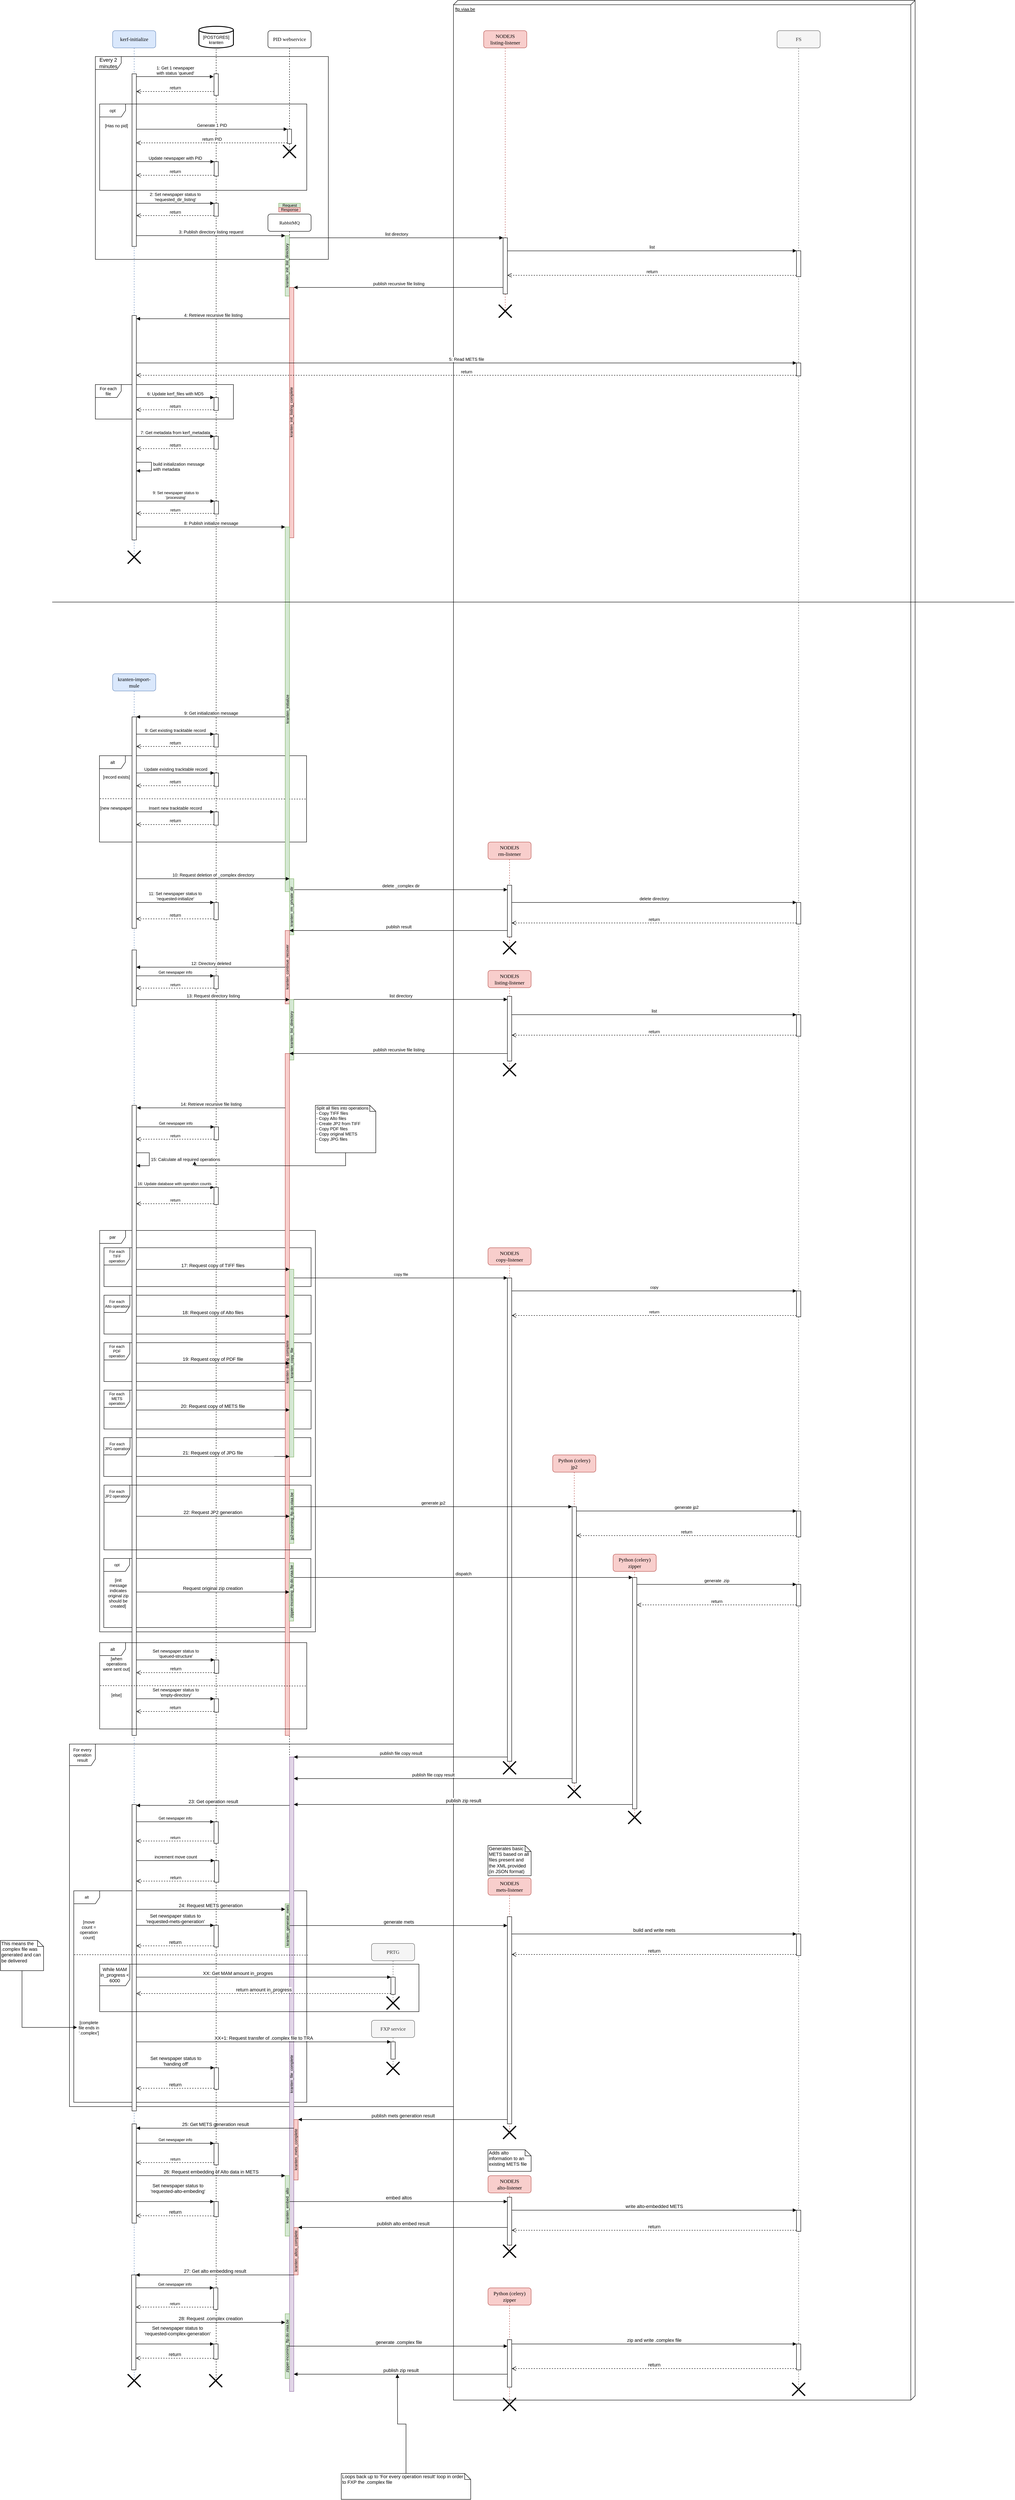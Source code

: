 <mxfile version="10.6.6" type="github"><diagram name="Page-1" id="13e1069c-82ec-6db2-03f1-153e76fe0fe0"><mxGraphModel dx="4533" dy="1288" grid="1" gridSize="10" guides="1" tooltips="1" connect="1" arrows="1" fold="1" page="1" pageScale="1" pageWidth="1100" pageHeight="850" background="#ffffff" math="0" shadow="0"><root><mxCell id="0"/><mxCell id="1" parent="0"/><mxCell id="aLjvUpkDs6FV1YVk2qGk-238" value="For every operation result" style="shape=umlFrame;whiteSpace=wrap;html=1;fontFamily=Helvetica;fontSize=10;width=60;height=50;" vertex="1" parent="1"><mxGeometry y="4050" width="1490" height="840" as="geometry"/></mxCell><mxCell id="aLjvUpkDs6FV1YVk2qGk-245" value="alt" style="shape=umlFrame;whiteSpace=wrap;html=1;fontFamily=Helvetica;fontSize=9;" vertex="1" parent="1"><mxGeometry x="10" y="4390" width="540" height="490" as="geometry"/></mxCell><mxCell id="aLjvUpkDs6FV1YVk2qGk-141" value="&lt;div&gt;par&lt;/div&gt;" style="shape=umlFrame;whiteSpace=wrap;html=1;fontFamily=Helvetica;fontSize=10;" vertex="1" parent="1"><mxGeometry x="70" y="2860" width="500" height="930" as="geometry"/></mxCell><mxCell id="aLjvUpkDs6FV1YVk2qGk-183" value="opt" style="shape=umlFrame;whiteSpace=wrap;html=1;fontFamily=Helvetica;fontSize=9;" vertex="1" parent="1"><mxGeometry x="79.5" y="3620" width="480" height="160" as="geometry"/></mxCell><mxCell id="aLjvUpkDs6FV1YVk2qGk-171" value="&lt;div&gt;For each&lt;/div&gt;&lt;div&gt;JPG operation&lt;br&gt;&lt;/div&gt;" style="shape=umlFrame;whiteSpace=wrap;html=1;fontFamily=Helvetica;fontSize=9;width=61;height=40;" vertex="1" parent="1"><mxGeometry x="79.5" y="3340" width="480" height="90" as="geometry"/></mxCell><mxCell id="aLjvUpkDs6FV1YVk2qGk-169" value="&lt;div&gt;For each&lt;/div&gt;&lt;div&gt;PDF operation&lt;br&gt;&lt;/div&gt;" style="shape=umlFrame;whiteSpace=wrap;html=1;fontFamily=Helvetica;fontSize=9;width=60;height=40;" vertex="1" parent="1"><mxGeometry x="80" y="3120" width="480" height="90" as="geometry"/></mxCell><mxCell id="aLjvUpkDs6FV1YVk2qGk-168" value="&lt;div&gt;For each&lt;/div&gt;&lt;div&gt;Alto operation&lt;br&gt;&lt;/div&gt;" style="shape=umlFrame;whiteSpace=wrap;html=1;fontFamily=Helvetica;fontSize=9;width=60;height=40;" vertex="1" parent="1"><mxGeometry x="80" y="3010" width="480" height="90" as="geometry"/></mxCell><mxCell id="aLjvUpkDs6FV1YVk2qGk-167" value="&lt;div&gt;For each&lt;/div&gt;&lt;div&gt;TIFF operation&lt;br&gt;&lt;/div&gt;" style="shape=umlFrame;whiteSpace=wrap;html=1;fontFamily=Helvetica;fontSize=9;autosize=0;collapsible=0;portConstraintRotation=0;overflow=visible;width=60;height=40;" vertex="1" parent="1"><mxGeometry x="80" y="2900" width="480" height="90" as="geometry"/></mxCell><mxCell id="aLjvUpkDs6FV1YVk2qGk-170" value="&lt;div&gt;For each&lt;/div&gt;&lt;div&gt;METS operation&lt;br&gt;&lt;/div&gt;" style="shape=umlFrame;whiteSpace=wrap;html=1;fontFamily=Helvetica;fontSize=9;width=60;height=40;" vertex="1" parent="1"><mxGeometry x="80" y="3230" width="480" height="90" as="geometry"/></mxCell><mxCell id="aLjvUpkDs6FV1YVk2qGk-61" value="" style="endArrow=none;dashed=1;html=1;fontSize=10;" edge="1" parent="1" source="aLjvUpkDs6FV1YVk2qGk-284" target="aLjvUpkDs6FV1YVk2qGk-2"><mxGeometry width="50" height="50" relative="1" as="geometry"><mxPoint x="340" y="5340" as="sourcePoint"/><mxPoint x="340" y="120" as="targetPoint"/></mxGeometry></mxCell><mxCell id="aLjvUpkDs6FV1YVk2qGk-78" value="" style="group" vertex="1" connectable="0" parent="1"><mxGeometry x="69.5" y="1760" width="480" height="200" as="geometry"/></mxCell><mxCell id="aLjvUpkDs6FV1YVk2qGk-79" value="alt" style="shape=umlFrame;whiteSpace=wrap;html=1;fontSize=10;fixDash=0;" vertex="1" parent="aLjvUpkDs6FV1YVk2qGk-78"><mxGeometry width="480" height="200" as="geometry"/></mxCell><mxCell id="aLjvUpkDs6FV1YVk2qGk-80" value="[record exists]" style="text;html=1;strokeColor=none;fillColor=none;align=center;verticalAlign=middle;whiteSpace=wrap;rounded=0;fontSize=10;" vertex="1" parent="aLjvUpkDs6FV1YVk2qGk-78"><mxGeometry x="4" y="40" width="70" height="17" as="geometry"/></mxCell><mxCell id="aLjvUpkDs6FV1YVk2qGk-88" value="" style="endArrow=none;dashed=1;html=1;fontFamily=Helvetica;fontSize=10;exitX=0.002;exitY=0.498;exitDx=0;exitDy=0;exitPerimeter=0;entryX=1.002;entryY=0.502;entryDx=0;entryDy=0;entryPerimeter=0;" edge="1" parent="aLjvUpkDs6FV1YVk2qGk-78" source="aLjvUpkDs6FV1YVk2qGk-79" target="aLjvUpkDs6FV1YVk2qGk-79"><mxGeometry width="50" height="50" relative="1" as="geometry"><mxPoint x="160.5" y="130" as="sourcePoint"/><mxPoint x="210.5" y="80" as="targetPoint"/></mxGeometry></mxCell><mxCell id="aLjvUpkDs6FV1YVk2qGk-89" value="[new newspaper]" style="text;html=1;strokeColor=none;fillColor=none;align=center;verticalAlign=middle;whiteSpace=wrap;rounded=0;fontSize=10;" vertex="1" parent="aLjvUpkDs6FV1YVk2qGk-78"><mxGeometry y="112" width="78" height="17" as="geometry"/></mxCell><mxCell id="aLjvUpkDs6FV1YVk2qGk-90" value="" style="html=1;points=[];perimeter=orthogonalPerimeter;fontFamily=Helvetica;fontSize=10;" vertex="1" parent="aLjvUpkDs6FV1YVk2qGk-78"><mxGeometry x="266" y="40" width="10" height="31" as="geometry"/></mxCell><mxCell id="aLjvUpkDs6FV1YVk2qGk-94" value="" style="html=1;points=[];perimeter=orthogonalPerimeter;fontFamily=Helvetica;fontSize=10;" vertex="1" parent="aLjvUpkDs6FV1YVk2qGk-78"><mxGeometry x="265.5" y="130" width="10" height="31" as="geometry"/></mxCell><mxCell id="aLjvUpkDs6FV1YVk2qGk-54" value="&lt;div&gt;For each&lt;/div&gt;&lt;div&gt;file&lt;br&gt;&lt;/div&gt;" style="shape=umlFrame;whiteSpace=wrap;html=1;fontSize=10;" vertex="1" parent="1"><mxGeometry x="60" y="900" width="320" height="80" as="geometry"/></mxCell><mxCell id="aLjvUpkDs6FV1YVk2qGk-30" value="ftp.viaa.be" style="verticalAlign=top;align=left;spacingTop=8;spacingLeft=2;spacingRight=12;shape=cube;size=10;direction=south;fontStyle=4;html=1;fontSize=10;" vertex="1" parent="1"><mxGeometry x="890" y="10" width="1070" height="5560" as="geometry"/></mxCell><mxCell id="aLjvUpkDs6FV1YVk2qGk-4" value="&lt;div&gt;Every 2 minutes&lt;/div&gt;" style="shape=umlFrame;whiteSpace=wrap;html=1;" vertex="1" parent="1"><mxGeometry x="60" y="140" width="540" height="470" as="geometry"/></mxCell><mxCell id="7baba1c4bc27f4b0-3" value="PID webservice" style="shape=umlLifeline;perimeter=lifelinePerimeter;whiteSpace=wrap;html=1;container=1;collapsible=0;recursiveResize=0;outlineConnect=0;rounded=1;shadow=0;comic=0;labelBackgroundColor=none;strokeColor=#000000;strokeWidth=1;fillColor=#FFFFFF;fontFamily=Verdana;fontSize=12;fontColor=#000000;align=center;" parent="1" vertex="1"><mxGeometry x="460" y="80" width="100" height="280" as="geometry"/></mxCell><mxCell id="7baba1c4bc27f4b0-5" value="RabbitMQ" style="shape=umlLifeline;perimeter=lifelinePerimeter;whiteSpace=wrap;html=1;container=1;collapsible=0;recursiveResize=0;outlineConnect=0;rounded=1;shadow=0;comic=0;labelBackgroundColor=none;strokeColor=#000000;strokeWidth=1;fillColor=#FFFFFF;fontFamily=Verdana;fontSize=11;fontColor=#000000;align=center;horizontal=1;" parent="1" vertex="1"><mxGeometry x="460" y="505" width="100" height="4995" as="geometry"/></mxCell><mxCell id="aLjvUpkDs6FV1YVk2qGk-26" value="kranten_init_list_directory" style="html=1;points=[];perimeter=orthogonalPerimeter;fontSize=9;direction=east;horizontal=0;fillColor=#d5e8d4;strokeColor=#82b366;spacingRight=0;spacing=2;spacingBottom=1;spacingTop=0;" vertex="1" parent="7baba1c4bc27f4b0-5"><mxGeometry x="40" y="50" width="10" height="140" as="geometry"/></mxCell><mxCell id="aLjvUpkDs6FV1YVk2qGk-34" value="kranten_init_listing_complete" style="html=1;points=[];perimeter=orthogonalPerimeter;fontSize=9;horizontal=0;fillColor=#f8cecc;strokeColor=#b85450;spacingRight=0;spacing=2;spacingBottom=1;spacingTop=0;" vertex="1" parent="7baba1c4bc27f4b0-5"><mxGeometry x="50" y="170" width="10" height="580" as="geometry"/></mxCell><mxCell id="aLjvUpkDs6FV1YVk2qGk-63" value="kranten_initialize" style="html=1;points=[];perimeter=orthogonalPerimeter;fontSize=9;fillColor=#d5e8d4;strokeColor=#82b366;horizontal=0;" vertex="1" parent="7baba1c4bc27f4b0-5"><mxGeometry x="40" y="725" width="10" height="845" as="geometry"/></mxCell><mxCell id="aLjvUpkDs6FV1YVk2qGk-97" value="kranten_rm_private_dir" style="html=1;points=[];perimeter=orthogonalPerimeter;fontFamily=Helvetica;fontSize=9;fillColor=#d5e8d4;strokeColor=#82b366;horizontal=0;" vertex="1" parent="7baba1c4bc27f4b0-5"><mxGeometry x="50" y="1540" width="10" height="130" as="geometry"/></mxCell><mxCell id="aLjvUpkDs6FV1YVk2qGk-102" value="kranten_continue_recover" style="html=1;points=[];perimeter=orthogonalPerimeter;fontFamily=Helvetica;fontSize=9;fillColor=#f8cecc;strokeColor=#b85450;horizontal=0;" vertex="1" parent="7baba1c4bc27f4b0-5"><mxGeometry x="40" y="1660" width="10" height="170" as="geometry"/></mxCell><mxCell id="aLjvUpkDs6FV1YVk2qGk-114" value="kranten_list_directory" style="html=1;points=[];perimeter=orthogonalPerimeter;fontFamily=Helvetica;fontSize=9;horizontal=0;fillColor=#d5e8d4;strokeColor=#82b366;" vertex="1" parent="7baba1c4bc27f4b0-5"><mxGeometry x="50" y="1820" width="10" height="140" as="geometry"/></mxCell><mxCell id="aLjvUpkDs6FV1YVk2qGk-115" value="kranten_listing_complete" style="html=1;points=[];perimeter=orthogonalPerimeter;fontFamily=Helvetica;fontSize=9;fillColor=#f8cecc;strokeColor=#b85450;horizontal=0;spacingTop=0;spacingLeft=150;" vertex="1" parent="7baba1c4bc27f4b0-5"><mxGeometry x="40" y="1945" width="10" height="1580" as="geometry"/></mxCell><mxCell id="aLjvUpkDs6FV1YVk2qGk-152" value="kranten_copy_file" style="html=1;points=[];perimeter=orthogonalPerimeter;fontFamily=Helvetica;fontSize=9;horizontal=0;fillColor=#d5e8d4;strokeColor=#82b366;" vertex="1" parent="7baba1c4bc27f4b0-5"><mxGeometry x="50" y="2445" width="10" height="435" as="geometry"/></mxCell><mxCell id="aLjvUpkDs6FV1YVk2qGk-188" value="zipper-incoming_ftp.do.viaa.be" style="html=1;points=[];perimeter=orthogonalPerimeter;fontFamily=Helvetica;fontSize=9;horizontal=0;fillColor=#d5e8d4;strokeColor=#82b366;" vertex="1" parent="7baba1c4bc27f4b0-5"><mxGeometry x="49.5" y="3125" width="10" height="135" as="geometry"/></mxCell><mxCell id="7baba1c4bc27f4b0-7" value="&lt;div&gt;NODEJS&lt;br&gt;&lt;/div&gt;&lt;div&gt;listing-listener&lt;/div&gt;" style="shape=umlLifeline;perimeter=lifelinePerimeter;whiteSpace=wrap;html=1;container=1;collapsible=0;recursiveResize=0;outlineConnect=0;rounded=1;shadow=0;comic=0;labelBackgroundColor=none;strokeColor=#b85450;strokeWidth=1;fillColor=#f8cecc;fontFamily=Verdana;fontSize=12;align=center;" parent="1" vertex="1"><mxGeometry x="960" y="80" width="100" height="650" as="geometry"/></mxCell><mxCell id="aLjvUpkDs6FV1YVk2qGk-31" value="" style="html=1;points=[];perimeter=orthogonalPerimeter;fontSize=10;" vertex="1" parent="7baba1c4bc27f4b0-7"><mxGeometry x="45" y="480" width="10" height="130" as="geometry"/></mxCell><mxCell id="7baba1c4bc27f4b0-8" value="&lt;div&gt;kerf-initialize&lt;/div&gt;" style="shape=umlLifeline;perimeter=lifelinePerimeter;whiteSpace=wrap;html=1;container=1;collapsible=0;recursiveResize=0;outlineConnect=0;rounded=1;shadow=0;comic=0;labelBackgroundColor=none;strokeColor=#6c8ebf;strokeWidth=1;fillColor=#dae8fc;fontFamily=Verdana;fontSize=12;align=center;" parent="1" vertex="1"><mxGeometry x="100" y="80" width="100" height="1220" as="geometry"/></mxCell><mxCell id="7baba1c4bc27f4b0-9" value="" style="html=1;points=[];perimeter=orthogonalPerimeter;rounded=0;shadow=0;comic=0;labelBackgroundColor=none;strokeColor=#000000;strokeWidth=1;fillColor=#FFFFFF;fontFamily=Verdana;fontSize=12;fontColor=#000000;align=center;" parent="7baba1c4bc27f4b0-8" vertex="1"><mxGeometry x="45" y="100" width="10" height="400" as="geometry"/></mxCell><mxCell id="aLjvUpkDs6FV1YVk2qGk-28" value="" style="html=1;points=[];perimeter=orthogonalPerimeter;fontSize=10;" vertex="1" parent="7baba1c4bc27f4b0-8"><mxGeometry x="45" y="660" width="10" height="520" as="geometry"/></mxCell><mxCell id="aLjvUpkDs6FV1YVk2qGk-65" value="&lt;div&gt;build initialization message&lt;/div&gt;&lt;div&gt;with metadata&lt;br&gt;&lt;/div&gt;" style="edgeStyle=orthogonalEdgeStyle;html=1;align=left;spacingLeft=2;endArrow=block;rounded=0;fontSize=10;" edge="1" target="aLjvUpkDs6FV1YVk2qGk-28" parent="7baba1c4bc27f4b0-8" source="aLjvUpkDs6FV1YVk2qGk-28"><mxGeometry relative="1" as="geometry"><mxPoint x="85" y="980" as="sourcePoint"/><Array as="points"><mxPoint x="90" y="1000"/><mxPoint x="90" y="1020"/></Array><mxPoint x="90.143" y="1000.286" as="targetPoint"/></mxGeometry></mxCell><mxCell id="7baba1c4bc27f4b0-11" value="&lt;div style=&quot;font-size: 10px;&quot;&gt;1: Get 1 newspaper&lt;/div&gt;&lt;div style=&quot;font-size: 10px;&quot;&gt;with status 'queued'&lt;br style=&quot;font-size: 10px;&quot;&gt;&lt;/div&gt;" style="html=1;verticalAlign=bottom;endArrow=block;entryX=-0.1;entryY=0.125;labelBackgroundColor=none;fontFamily=Helvetica;fontSize=10;edgeStyle=elbowEdgeStyle;elbow=vertical;entryDx=0;entryDy=0;entryPerimeter=0;" parent="1" source="7baba1c4bc27f4b0-9" target="aLjvUpkDs6FV1YVk2qGk-3" edge="1"><mxGeometry relative="1" as="geometry"><mxPoint x="220" y="190" as="sourcePoint"/><mxPoint x="285" y="180" as="targetPoint"/></mxGeometry></mxCell><mxCell id="aLjvUpkDs6FV1YVk2qGk-3" value="" style="html=1;points=[];perimeter=orthogonalPerimeter;" vertex="1" parent="1"><mxGeometry x="335" y="180" width="10" height="50" as="geometry"/></mxCell><mxCell id="aLjvUpkDs6FV1YVk2qGk-8" value="&lt;div&gt;return&lt;/div&gt;" style="html=1;verticalAlign=bottom;endArrow=open;dashed=1;endSize=8;fontSize=10;exitX=0;exitY=0.82;exitDx=0;exitDy=0;exitPerimeter=0;" edge="1" parent="1" source="aLjvUpkDs6FV1YVk2qGk-3" target="7baba1c4bc27f4b0-9"><mxGeometry relative="1" as="geometry"><mxPoint x="280" y="230" as="sourcePoint"/><mxPoint x="200" y="230" as="targetPoint"/></mxGeometry></mxCell><mxCell id="aLjvUpkDs6FV1YVk2qGk-15" value="" style="group" vertex="1" connectable="0" parent="1"><mxGeometry x="70" y="250" width="480" height="200" as="geometry"/></mxCell><mxCell id="aLjvUpkDs6FV1YVk2qGk-13" value="&lt;div&gt;opt&lt;/div&gt;" style="shape=umlFrame;whiteSpace=wrap;html=1;fontSize=10;fixDash=0;" vertex="1" parent="aLjvUpkDs6FV1YVk2qGk-15"><mxGeometry width="480" height="200" as="geometry"/></mxCell><mxCell id="aLjvUpkDs6FV1YVk2qGk-16" value="[Has no pid]" style="text;html=1;strokeColor=none;fillColor=none;align=center;verticalAlign=middle;whiteSpace=wrap;rounded=0;fontSize=10;" vertex="1" parent="aLjvUpkDs6FV1YVk2qGk-15"><mxGeometry x="9.6" y="41.333" width="57.6" height="16.667" as="geometry"/></mxCell><mxCell id="aLjvUpkDs6FV1YVk2qGk-17" value="" style="html=1;points=[];perimeter=orthogonalPerimeter;fontSize=10;" vertex="1" parent="aLjvUpkDs6FV1YVk2qGk-15"><mxGeometry x="435.1" y="58.333" width="9.6" height="33.333" as="geometry"/></mxCell><mxCell id="aLjvUpkDs6FV1YVk2qGk-20" value="" style="html=1;points=[];perimeter=orthogonalPerimeter;fontSize=10;" vertex="1" parent="aLjvUpkDs6FV1YVk2qGk-15"><mxGeometry x="265.4" y="133.5" width="9.6" height="33.333" as="geometry"/></mxCell><mxCell id="aLjvUpkDs6FV1YVk2qGk-76" value="" style="shape=umlDestroy;whiteSpace=wrap;html=1;strokeWidth=3;fontFamily=Helvetica;fontSize=9;" vertex="1" parent="aLjvUpkDs6FV1YVk2qGk-15"><mxGeometry x="425" y="95" width="30" height="30" as="geometry"/></mxCell><mxCell id="aLjvUpkDs6FV1YVk2qGk-18" value="Generate 1 PID" style="html=1;verticalAlign=bottom;endArrow=block;entryX=0;entryY=0;fontSize=10;" edge="1" target="aLjvUpkDs6FV1YVk2qGk-17" parent="1" source="7baba1c4bc27f4b0-9"><mxGeometry relative="1" as="geometry"><mxPoint x="435" y="320" as="sourcePoint"/></mxGeometry></mxCell><mxCell id="aLjvUpkDs6FV1YVk2qGk-19" value="&lt;div&gt;return PID&lt;/div&gt;" style="html=1;verticalAlign=bottom;endArrow=open;dashed=1;endSize=8;exitX=0;exitY=0.95;fontSize=10;" edge="1" source="aLjvUpkDs6FV1YVk2qGk-17" parent="1" target="7baba1c4bc27f4b0-9"><mxGeometry relative="1" as="geometry"><mxPoint x="435" y="396" as="targetPoint"/></mxGeometry></mxCell><mxCell id="aLjvUpkDs6FV1YVk2qGk-21" value="Update newspaper with PID" style="html=1;verticalAlign=bottom;endArrow=block;entryX=0;entryY=0;fontSize=10;" edge="1" target="aLjvUpkDs6FV1YVk2qGk-20" parent="1" source="7baba1c4bc27f4b0-9"><mxGeometry relative="1" as="geometry"><mxPoint x="267.5" y="370" as="sourcePoint"/></mxGeometry></mxCell><mxCell id="aLjvUpkDs6FV1YVk2qGk-22" value="return" style="html=1;verticalAlign=bottom;endArrow=open;dashed=1;endSize=8;exitX=0;exitY=0.95;fontSize=10;" edge="1" source="aLjvUpkDs6FV1YVk2qGk-20" parent="1" target="7baba1c4bc27f4b0-9"><mxGeometry relative="1" as="geometry"><mxPoint x="267.5" y="446" as="targetPoint"/></mxGeometry></mxCell><mxCell id="aLjvUpkDs6FV1YVk2qGk-23" value="" style="html=1;points=[];perimeter=orthogonalPerimeter;fontSize=10;" vertex="1" parent="1"><mxGeometry x="335" y="480" width="10" height="30" as="geometry"/></mxCell><mxCell id="aLjvUpkDs6FV1YVk2qGk-24" value="&lt;div&gt;2: Set newspaper status to&lt;/div&gt;&lt;div&gt;'requested_dir_listing'&lt;/div&gt;" style="html=1;verticalAlign=bottom;endArrow=block;entryX=0;entryY=0;fontSize=10;" edge="1" target="aLjvUpkDs6FV1YVk2qGk-23" parent="1" source="7baba1c4bc27f4b0-9"><mxGeometry relative="1" as="geometry"><mxPoint x="149.5" y="480" as="sourcePoint"/></mxGeometry></mxCell><mxCell id="aLjvUpkDs6FV1YVk2qGk-25" value="return" style="html=1;verticalAlign=bottom;endArrow=open;dashed=1;endSize=8;exitX=0;exitY=0.95;fontSize=10;" edge="1" source="aLjvUpkDs6FV1YVk2qGk-23" parent="1" target="7baba1c4bc27f4b0-9"><mxGeometry relative="1" as="geometry"><mxPoint x="149.5" y="509" as="targetPoint"/></mxGeometry></mxCell><mxCell id="aLjvUpkDs6FV1YVk2qGk-29" value="3: Publish directory listing request" style="html=1;verticalAlign=bottom;endArrow=block;fontSize=10;" edge="1" parent="1" source="7baba1c4bc27f4b0-9" target="aLjvUpkDs6FV1YVk2qGk-26"><mxGeometry width="80" relative="1" as="geometry"><mxPoint x="380" y="560" as="sourcePoint"/><mxPoint x="460" y="560" as="targetPoint"/></mxGeometry></mxCell><mxCell id="aLjvUpkDs6FV1YVk2qGk-32" value="list directory" style="html=1;verticalAlign=bottom;endArrow=block;entryX=0;entryY=0;fontSize=10;" edge="1" target="aLjvUpkDs6FV1YVk2qGk-31" parent="1" source="aLjvUpkDs6FV1YVk2qGk-26"><mxGeometry relative="1" as="geometry"><mxPoint x="935" y="560" as="sourcePoint"/></mxGeometry></mxCell><mxCell id="aLjvUpkDs6FV1YVk2qGk-36" value="publish recursive file listing" style="html=1;verticalAlign=bottom;endArrow=block;fontSize=10;" edge="1" parent="1" source="aLjvUpkDs6FV1YVk2qGk-31" target="aLjvUpkDs6FV1YVk2qGk-34"><mxGeometry width="80" relative="1" as="geometry"><mxPoint x="910" y="620" as="sourcePoint"/><mxPoint x="990" y="620" as="targetPoint"/></mxGeometry></mxCell><mxCell id="aLjvUpkDs6FV1YVk2qGk-39" value="4: Retrieve recursive file listing" style="html=1;verticalAlign=bottom;endArrow=block;fontSize=10;exitX=0;exitY=0.125;exitDx=0;exitDy=0;exitPerimeter=0;" edge="1" parent="1" source="aLjvUpkDs6FV1YVk2qGk-34" target="aLjvUpkDs6FV1YVk2qGk-28"><mxGeometry width="80" relative="1" as="geometry"><mxPoint x="630" y="710" as="sourcePoint"/><mxPoint x="710" y="710" as="targetPoint"/></mxGeometry></mxCell><mxCell id="aLjvUpkDs6FV1YVk2qGk-2" value="&lt;div&gt;&lt;br&gt;&lt;/div&gt;&lt;div style=&quot;font-size: 10px&quot;&gt;[POSTGRES]&lt;/div&gt;&lt;div style=&quot;font-size: 10px&quot;&gt;kranten&lt;/div&gt;" style="strokeWidth=2;html=1;shape=mxgraph.flowchart.database;whiteSpace=wrap;fontSize=10;" vertex="1" parent="1"><mxGeometry x="300" y="70" width="80" height="50" as="geometry"/></mxCell><mxCell id="aLjvUpkDs6FV1YVk2qGk-43" value="&lt;div&gt;FS&lt;/div&gt;" style="shape=umlLifeline;perimeter=lifelinePerimeter;whiteSpace=wrap;html=1;container=1;collapsible=0;recursiveResize=0;outlineConnect=0;rounded=1;shadow=0;comic=0;labelBackgroundColor=none;strokeColor=#666666;strokeWidth=1;fillColor=#f5f5f5;fontFamily=Verdana;fontSize=12;align=center;fontColor=#333333;" vertex="1" parent="1"><mxGeometry x="1640" y="80" width="100" height="5465" as="geometry"/></mxCell><mxCell id="aLjvUpkDs6FV1YVk2qGk-48" value="" style="html=1;points=[];perimeter=orthogonalPerimeter;fontSize=9;" vertex="1" parent="aLjvUpkDs6FV1YVk2qGk-43"><mxGeometry x="45" y="510" width="10" height="60" as="geometry"/></mxCell><mxCell id="aLjvUpkDs6FV1YVk2qGk-51" value="" style="html=1;points=[];perimeter=orthogonalPerimeter;fontSize=9;" vertex="1" parent="aLjvUpkDs6FV1YVk2qGk-43"><mxGeometry x="45" y="770" width="10" height="30" as="geometry"/></mxCell><mxCell id="aLjvUpkDs6FV1YVk2qGk-107" value="" style="html=1;points=[];perimeter=orthogonalPerimeter;fontFamily=Helvetica;fontSize=9;" vertex="1" parent="aLjvUpkDs6FV1YVk2qGk-43"><mxGeometry x="45" y="2020" width="10" height="50" as="geometry"/></mxCell><mxCell id="aLjvUpkDs6FV1YVk2qGk-123" value="" style="html=1;points=[];perimeter=orthogonalPerimeter;fontFamily=Helvetica;fontSize=9;" vertex="1" parent="aLjvUpkDs6FV1YVk2qGk-43"><mxGeometry x="45" y="2280" width="10" height="50" as="geometry"/></mxCell><mxCell id="aLjvUpkDs6FV1YVk2qGk-158" value="" style="html=1;points=[];perimeter=orthogonalPerimeter;fontFamily=Helvetica;fontSize=9;" vertex="1" parent="aLjvUpkDs6FV1YVk2qGk-43"><mxGeometry x="45" y="2920" width="10" height="60" as="geometry"/></mxCell><mxCell id="aLjvUpkDs6FV1YVk2qGk-220" value="" style="html=1;points=[];perimeter=orthogonalPerimeter;fontFamily=Helvetica;fontSize=9;" vertex="1" parent="aLjvUpkDs6FV1YVk2qGk-43"><mxGeometry x="45" y="3430" width="10" height="60" as="geometry"/></mxCell><mxCell id="aLjvUpkDs6FV1YVk2qGk-228" value="" style="html=1;points=[];perimeter=orthogonalPerimeter;fontFamily=Helvetica;fontSize=10;" vertex="1" parent="aLjvUpkDs6FV1YVk2qGk-43"><mxGeometry x="45" y="3600" width="10" height="50" as="geometry"/></mxCell><mxCell id="aLjvUpkDs6FV1YVk2qGk-259" value="" style="html=1;points=[];perimeter=orthogonalPerimeter;fontFamily=Helvetica;fontSize=11;" vertex="1" parent="aLjvUpkDs6FV1YVk2qGk-43"><mxGeometry x="45" y="4410" width="10" height="50" as="geometry"/></mxCell><mxCell id="aLjvUpkDs6FV1YVk2qGk-304" value="" style="html=1;points=[];perimeter=orthogonalPerimeter;fontFamily=Helvetica;fontSize=11;" vertex="1" parent="aLjvUpkDs6FV1YVk2qGk-43"><mxGeometry x="45" y="5050" width="10" height="49" as="geometry"/></mxCell><mxCell id="aLjvUpkDs6FV1YVk2qGk-322" value="" style="html=1;points=[];perimeter=orthogonalPerimeter;fontFamily=Helvetica;fontSize=11;" vertex="1" parent="aLjvUpkDs6FV1YVk2qGk-43"><mxGeometry x="45" y="5360" width="10" height="60" as="geometry"/></mxCell><mxCell id="aLjvUpkDs6FV1YVk2qGk-318" value="" style="shape=umlDestroy;whiteSpace=wrap;html=1;strokeWidth=3;fontFamily=Helvetica;fontSize=10;" vertex="1" parent="aLjvUpkDs6FV1YVk2qGk-43"><mxGeometry x="35" y="5450" width="30" height="30" as="geometry"/></mxCell><mxCell id="aLjvUpkDs6FV1YVk2qGk-49" value="list" style="html=1;verticalAlign=bottom;endArrow=block;entryX=0;entryY=0;fontSize=10;" edge="1" target="aLjvUpkDs6FV1YVk2qGk-48" parent="1"><mxGeometry relative="1" as="geometry"><mxPoint x="1015" y="590.286" as="sourcePoint"/></mxGeometry></mxCell><mxCell id="aLjvUpkDs6FV1YVk2qGk-50" value="return" style="html=1;verticalAlign=bottom;endArrow=open;dashed=1;endSize=8;exitX=0;exitY=0.95;fontSize=10;" edge="1" source="aLjvUpkDs6FV1YVk2qGk-48" parent="1"><mxGeometry relative="1" as="geometry"><mxPoint x="1015" y="646.857" as="targetPoint"/></mxGeometry></mxCell><mxCell id="aLjvUpkDs6FV1YVk2qGk-52" value="5: Read METS file" style="html=1;verticalAlign=bottom;endArrow=block;entryX=0;entryY=0;fontSize=10;" edge="1" target="aLjvUpkDs6FV1YVk2qGk-51" parent="1" source="aLjvUpkDs6FV1YVk2qGk-28"><mxGeometry relative="1" as="geometry"><mxPoint x="1075" y="850" as="sourcePoint"/></mxGeometry></mxCell><mxCell id="aLjvUpkDs6FV1YVk2qGk-53" value="return" style="html=1;verticalAlign=bottom;endArrow=open;dashed=1;endSize=8;exitX=0;exitY=0.95;fontSize=10;" edge="1" source="aLjvUpkDs6FV1YVk2qGk-51" parent="1" target="aLjvUpkDs6FV1YVk2qGk-28"><mxGeometry relative="1" as="geometry"><mxPoint x="1075" y="926" as="targetPoint"/></mxGeometry></mxCell><mxCell id="aLjvUpkDs6FV1YVk2qGk-55" value="" style="html=1;points=[];perimeter=orthogonalPerimeter;fontSize=10;" vertex="1" parent="1"><mxGeometry x="335" y="930" width="10" height="30" as="geometry"/></mxCell><mxCell id="aLjvUpkDs6FV1YVk2qGk-56" value="6: Update kerf_files with MD5" style="html=1;verticalAlign=bottom;endArrow=block;entryX=0;entryY=0;fontSize=10;" edge="1" target="aLjvUpkDs6FV1YVk2qGk-55" parent="1" source="aLjvUpkDs6FV1YVk2qGk-28"><mxGeometry relative="1" as="geometry"><mxPoint x="265" y="930" as="sourcePoint"/></mxGeometry></mxCell><mxCell id="aLjvUpkDs6FV1YVk2qGk-57" value="return" style="html=1;verticalAlign=bottom;endArrow=open;dashed=1;endSize=8;exitX=0;exitY=0.95;fontSize=10;" edge="1" source="aLjvUpkDs6FV1YVk2qGk-55" parent="1" target="aLjvUpkDs6FV1YVk2qGk-28"><mxGeometry relative="1" as="geometry"><mxPoint x="265" y="1006" as="targetPoint"/></mxGeometry></mxCell><mxCell id="aLjvUpkDs6FV1YVk2qGk-59" value="7: Get metadata from kerf_metadata" style="html=1;verticalAlign=bottom;endArrow=block;entryX=0;entryY=0;fontSize=10;" edge="1" target="aLjvUpkDs6FV1YVk2qGk-58" parent="1" source="aLjvUpkDs6FV1YVk2qGk-28"><mxGeometry relative="1" as="geometry"><mxPoint x="155" y="995.286" as="sourcePoint"/></mxGeometry></mxCell><mxCell id="aLjvUpkDs6FV1YVk2qGk-60" value="return" style="html=1;verticalAlign=bottom;endArrow=open;dashed=1;endSize=8;exitX=0;exitY=0.95;fontSize=10;" edge="1" source="aLjvUpkDs6FV1YVk2qGk-58" parent="1" target="aLjvUpkDs6FV1YVk2qGk-28"><mxGeometry relative="1" as="geometry"><mxPoint x="155" y="1023.286" as="targetPoint"/></mxGeometry></mxCell><mxCell id="aLjvUpkDs6FV1YVk2qGk-58" value="" style="html=1;points=[];perimeter=orthogonalPerimeter;fontSize=10;" vertex="1" parent="1"><mxGeometry x="335" y="1020" width="10" height="30" as="geometry"/></mxCell><mxCell id="aLjvUpkDs6FV1YVk2qGk-62" value="8: Publish initialize message" style="html=1;verticalAlign=bottom;endArrow=block;fontSize=10;" edge="1" parent="1" source="aLjvUpkDs6FV1YVk2qGk-28" target="aLjvUpkDs6FV1YVk2qGk-63"><mxGeometry width="80" relative="1" as="geometry"><mxPoint x="155" y="1080" as="sourcePoint"/><mxPoint x="725" y="1080" as="targetPoint"/></mxGeometry></mxCell><mxCell id="aLjvUpkDs6FV1YVk2qGk-66" value="" style="html=1;points=[];perimeter=orthogonalPerimeter;fontSize=9;" vertex="1" parent="1"><mxGeometry x="335.5" y="1170" width="10" height="30" as="geometry"/></mxCell><mxCell id="aLjvUpkDs6FV1YVk2qGk-67" value="&lt;div&gt;9: Set newspaper status to&lt;/div&gt;&lt;div&gt;'processing'&lt;/div&gt;" style="html=1;verticalAlign=bottom;endArrow=block;entryX=0;entryY=0;fontSize=9;" edge="1" target="aLjvUpkDs6FV1YVk2qGk-66" parent="1" source="aLjvUpkDs6FV1YVk2qGk-28"><mxGeometry relative="1" as="geometry"><mxPoint x="155" y="1160.286" as="sourcePoint"/></mxGeometry></mxCell><mxCell id="aLjvUpkDs6FV1YVk2qGk-68" value="return" style="html=1;verticalAlign=bottom;endArrow=open;dashed=1;endSize=8;exitX=0;exitY=0.95;fontSize=9;" edge="1" source="aLjvUpkDs6FV1YVk2qGk-66" parent="1" target="aLjvUpkDs6FV1YVk2qGk-28"><mxGeometry relative="1" as="geometry"><mxPoint x="155" y="1188.286" as="targetPoint"/></mxGeometry></mxCell><mxCell id="aLjvUpkDs6FV1YVk2qGk-70" value="" style="shape=umlDestroy;whiteSpace=wrap;html=1;strokeWidth=3;fontFamily=Helvetica;fontSize=9;" vertex="1" parent="1"><mxGeometry x="995" y="715" width="30" height="30" as="geometry"/></mxCell><mxCell id="aLjvUpkDs6FV1YVk2qGk-71" value="kranten-import-mule" style="shape=umlLifeline;perimeter=lifelinePerimeter;whiteSpace=wrap;html=1;container=1;collapsible=0;recursiveResize=0;outlineConnect=0;rounded=1;shadow=0;comic=0;labelBackgroundColor=none;strokeColor=#6c8ebf;strokeWidth=1;fillColor=#dae8fc;fontFamily=Verdana;fontSize=12;align=center;" vertex="1" parent="1"><mxGeometry x="100" y="1570" width="100" height="3955" as="geometry"/></mxCell><mxCell id="aLjvUpkDs6FV1YVk2qGk-72" value="" style="html=1;points=[];perimeter=orthogonalPerimeter;rounded=0;shadow=0;comic=0;labelBackgroundColor=none;strokeColor=#000000;strokeWidth=1;fillColor=#FFFFFF;fontFamily=Verdana;fontSize=12;fontColor=#000000;align=center;" vertex="1" parent="aLjvUpkDs6FV1YVk2qGk-71"><mxGeometry x="45" y="100" width="10" height="490" as="geometry"/></mxCell><mxCell id="aLjvUpkDs6FV1YVk2qGk-111" value="" style="html=1;points=[];perimeter=orthogonalPerimeter;fontFamily=Helvetica;fontSize=10;" vertex="1" parent="aLjvUpkDs6FV1YVk2qGk-71"><mxGeometry x="45" y="640" width="10" height="130" as="geometry"/></mxCell><mxCell id="aLjvUpkDs6FV1YVk2qGk-127" value="" style="html=1;points=[];perimeter=orthogonalPerimeter;fontFamily=Helvetica;fontSize=10;" vertex="1" parent="aLjvUpkDs6FV1YVk2qGk-71"><mxGeometry x="45" y="1000" width="10" height="1460" as="geometry"/></mxCell><mxCell id="aLjvUpkDs6FV1YVk2qGk-137" value="15: Calculate all required operations" style="edgeStyle=orthogonalEdgeStyle;html=1;align=left;spacingLeft=2;endArrow=block;rounded=0;fontFamily=Helvetica;fontSize=10;" edge="1" target="aLjvUpkDs6FV1YVk2qGk-127" parent="aLjvUpkDs6FV1YVk2qGk-71" source="aLjvUpkDs6FV1YVk2qGk-127"><mxGeometry relative="1" as="geometry"><mxPoint x="60" y="1040" as="sourcePoint"/><Array as="points"><mxPoint x="85" y="1110"/><mxPoint x="85" y="1140"/></Array><mxPoint x="65.238" y="1059.952" as="targetPoint"/></mxGeometry></mxCell><mxCell id="aLjvUpkDs6FV1YVk2qGk-231" value="" style="html=1;points=[];perimeter=orthogonalPerimeter;fontFamily=Helvetica;fontSize=10;" vertex="1" parent="aLjvUpkDs6FV1YVk2qGk-71"><mxGeometry x="45" y="2620" width="10" height="710" as="geometry"/></mxCell><mxCell id="aLjvUpkDs6FV1YVk2qGk-287" value="" style="html=1;points=[];perimeter=orthogonalPerimeter;fontFamily=Helvetica;fontSize=11;" vertex="1" parent="aLjvUpkDs6FV1YVk2qGk-71"><mxGeometry x="45" y="3360" width="10" height="230" as="geometry"/></mxCell><mxCell id="aLjvUpkDs6FV1YVk2qGk-310" value="" style="html=1;points=[];perimeter=orthogonalPerimeter;fontFamily=Helvetica;fontSize=11;" vertex="1" parent="aLjvUpkDs6FV1YVk2qGk-71"><mxGeometry x="44" y="3710" width="10" height="220" as="geometry"/></mxCell><mxCell id="aLjvUpkDs6FV1YVk2qGk-330" value="" style="shape=umlDestroy;whiteSpace=wrap;html=1;strokeWidth=3;fontFamily=Helvetica;fontSize=11;" vertex="1" parent="aLjvUpkDs6FV1YVk2qGk-71"><mxGeometry x="35" y="3940" width="30" height="30" as="geometry"/></mxCell><mxCell id="aLjvUpkDs6FV1YVk2qGk-37" value="Request" style="html=1;points=[];perimeter=orthogonalPerimeter;fontSize=9;fillColor=#d5e8d4;strokeColor=#82b366;horizontal=1;direction=south;" vertex="1" parent="1"><mxGeometry x="485" y="480" width="50" height="10" as="geometry"/></mxCell><mxCell id="aLjvUpkDs6FV1YVk2qGk-38" value="Response" style="html=1;points=[];perimeter=orthogonalPerimeter;fontSize=9;fillColor=#f8cecc;strokeColor=#b85450;horizontal=1;direction=south;" vertex="1" parent="1"><mxGeometry x="485" y="490" width="50" height="10" as="geometry"/></mxCell><mxCell id="aLjvUpkDs6FV1YVk2qGk-77" value="9: Get initialization message" style="html=1;verticalAlign=bottom;endArrow=block;fontFamily=Helvetica;fontSize=10;" edge="1" parent="1" source="aLjvUpkDs6FV1YVk2qGk-63" target="aLjvUpkDs6FV1YVk2qGk-72"><mxGeometry width="80" relative="1" as="geometry"><mxPoint x="380" y="1740" as="sourcePoint"/><mxPoint x="460" y="1740" as="targetPoint"/></mxGeometry></mxCell><mxCell id="aLjvUpkDs6FV1YVk2qGk-85" value="" style="html=1;points=[];perimeter=orthogonalPerimeter;fontFamily=Helvetica;fontSize=10;" vertex="1" parent="1"><mxGeometry x="335" y="1710" width="10" height="30" as="geometry"/></mxCell><mxCell id="aLjvUpkDs6FV1YVk2qGk-86" value="9: Get existing tracktable record" style="html=1;verticalAlign=bottom;endArrow=block;entryX=0;entryY=0;fontFamily=Helvetica;fontSize=10;" edge="1" target="aLjvUpkDs6FV1YVk2qGk-85" parent="1" source="aLjvUpkDs6FV1YVk2qGk-72"><mxGeometry relative="1" as="geometry"><mxPoint x="265" y="1710" as="sourcePoint"/></mxGeometry></mxCell><mxCell id="aLjvUpkDs6FV1YVk2qGk-87" value="return" style="html=1;verticalAlign=bottom;endArrow=open;dashed=1;endSize=8;exitX=0;exitY=0.95;fontFamily=Helvetica;fontSize=10;" edge="1" source="aLjvUpkDs6FV1YVk2qGk-85" parent="1" target="aLjvUpkDs6FV1YVk2qGk-72"><mxGeometry relative="1" as="geometry"><mxPoint x="265" y="1786" as="targetPoint"/></mxGeometry></mxCell><mxCell id="aLjvUpkDs6FV1YVk2qGk-91" value="Update existing tracktable record" style="html=1;verticalAlign=bottom;endArrow=block;entryX=0;entryY=0;fontFamily=Helvetica;fontSize=10;" edge="1" target="aLjvUpkDs6FV1YVk2qGk-90" parent="1" source="aLjvUpkDs6FV1YVk2qGk-72"><mxGeometry relative="1" as="geometry"><mxPoint x="265" y="1777" as="sourcePoint"/></mxGeometry></mxCell><mxCell id="aLjvUpkDs6FV1YVk2qGk-92" value="return" style="html=1;verticalAlign=bottom;endArrow=open;dashed=1;endSize=8;exitX=0;exitY=0.95;fontFamily=Helvetica;fontSize=10;" edge="1" source="aLjvUpkDs6FV1YVk2qGk-90" parent="1" target="aLjvUpkDs6FV1YVk2qGk-72"><mxGeometry relative="1" as="geometry"><mxPoint x="265" y="1853" as="targetPoint"/></mxGeometry></mxCell><mxCell id="aLjvUpkDs6FV1YVk2qGk-95" value="Insert new tracktable record" style="html=1;verticalAlign=bottom;endArrow=block;entryX=0;entryY=0;fontFamily=Helvetica;fontSize=10;" edge="1" target="aLjvUpkDs6FV1YVk2qGk-94" parent="1" source="aLjvUpkDs6FV1YVk2qGk-72"><mxGeometry relative="1" as="geometry"><mxPoint x="266" y="1879" as="sourcePoint"/></mxGeometry></mxCell><mxCell id="aLjvUpkDs6FV1YVk2qGk-96" value="return" style="html=1;verticalAlign=bottom;endArrow=open;dashed=1;endSize=8;exitX=0;exitY=0.95;fontFamily=Helvetica;fontSize=10;" edge="1" source="aLjvUpkDs6FV1YVk2qGk-94" parent="1" target="aLjvUpkDs6FV1YVk2qGk-72"><mxGeometry relative="1" as="geometry"><mxPoint x="266" y="1955" as="targetPoint"/></mxGeometry></mxCell><mxCell id="aLjvUpkDs6FV1YVk2qGk-98" value="10: Request deletion of _complex directory" style="html=1;verticalAlign=bottom;endArrow=block;fontFamily=Helvetica;fontSize=10;" edge="1" parent="1" source="aLjvUpkDs6FV1YVk2qGk-72" target="aLjvUpkDs6FV1YVk2qGk-97"><mxGeometry width="80" relative="1" as="geometry"><mxPoint x="190" y="2000" as="sourcePoint"/><mxPoint x="270" y="2000" as="targetPoint"/></mxGeometry></mxCell><mxCell id="aLjvUpkDs6FV1YVk2qGk-99" value="" style="html=1;points=[];perimeter=orthogonalPerimeter;fontFamily=Helvetica;fontSize=9;" vertex="1" parent="1"><mxGeometry x="335" y="2100" width="10" height="40" as="geometry"/></mxCell><mxCell id="aLjvUpkDs6FV1YVk2qGk-100" value="&lt;div style=&quot;font-size: 10px;&quot;&gt;11: Set newspaper status to&lt;/div&gt;&lt;div style=&quot;font-size: 10px;&quot;&gt;'requested-initialize'&lt;/div&gt;" style="html=1;verticalAlign=bottom;endArrow=block;entryX=0;entryY=0;fontFamily=Helvetica;fontSize=10;" edge="1" target="aLjvUpkDs6FV1YVk2qGk-99" parent="1" source="aLjvUpkDs6FV1YVk2qGk-72"><mxGeometry relative="1" as="geometry"><mxPoint x="265" y="2060" as="sourcePoint"/></mxGeometry></mxCell><mxCell id="aLjvUpkDs6FV1YVk2qGk-101" value="return" style="html=1;verticalAlign=bottom;endArrow=open;dashed=1;endSize=8;exitX=0;exitY=0.95;fontFamily=Helvetica;fontSize=10;" edge="1" source="aLjvUpkDs6FV1YVk2qGk-99" parent="1" target="aLjvUpkDs6FV1YVk2qGk-72"><mxGeometry relative="1" as="geometry"><mxPoint x="265" y="2136" as="targetPoint"/></mxGeometry></mxCell><mxCell id="aLjvUpkDs6FV1YVk2qGk-103" value="&lt;div&gt;NODEJS&lt;br&gt;&lt;/div&gt;&lt;div&gt;rm-listener&lt;/div&gt;" style="shape=umlLifeline;perimeter=lifelinePerimeter;whiteSpace=wrap;html=1;container=1;collapsible=0;recursiveResize=0;outlineConnect=0;rounded=1;shadow=0;comic=0;labelBackgroundColor=none;strokeColor=#b85450;strokeWidth=1;fillColor=#f8cecc;fontFamily=Verdana;fontSize=12;align=center;" vertex="1" parent="1"><mxGeometry x="970" y="1960" width="100" height="240" as="geometry"/></mxCell><mxCell id="aLjvUpkDs6FV1YVk2qGk-106" value="" style="html=1;points=[];perimeter=orthogonalPerimeter;fontFamily=Helvetica;fontSize=9;" vertex="1" parent="aLjvUpkDs6FV1YVk2qGk-103"><mxGeometry x="45" y="100" width="10" height="120" as="geometry"/></mxCell><mxCell id="aLjvUpkDs6FV1YVk2qGk-105" value="delete _complex dir" style="html=1;verticalAlign=bottom;endArrow=block;fontFamily=Helvetica;fontSize=10;exitX=1.1;exitY=0.195;exitDx=0;exitDy=0;exitPerimeter=0;" edge="1" parent="1" source="aLjvUpkDs6FV1YVk2qGk-97" target="aLjvUpkDs6FV1YVk2qGk-106"><mxGeometry width="80" relative="1" as="geometry"><mxPoint x="630" y="2040" as="sourcePoint"/><mxPoint x="780" y="2060" as="targetPoint"/></mxGeometry></mxCell><mxCell id="aLjvUpkDs6FV1YVk2qGk-108" value="delete directory" style="html=1;verticalAlign=bottom;endArrow=block;entryX=0;entryY=0;fontFamily=Helvetica;fontSize=10;" edge="1" target="aLjvUpkDs6FV1YVk2qGk-107" parent="1" source="aLjvUpkDs6FV1YVk2qGk-106"><mxGeometry relative="1" as="geometry"><mxPoint x="1075" y="2075" as="sourcePoint"/></mxGeometry></mxCell><mxCell id="aLjvUpkDs6FV1YVk2qGk-109" value="return" style="html=1;verticalAlign=bottom;endArrow=open;dashed=1;endSize=8;exitX=0;exitY=0.95;fontFamily=Helvetica;fontSize=10;" edge="1" source="aLjvUpkDs6FV1YVk2qGk-107" parent="1" target="aLjvUpkDs6FV1YVk2qGk-106"><mxGeometry relative="1" as="geometry"><mxPoint x="1075" y="2151" as="targetPoint"/></mxGeometry></mxCell><mxCell id="aLjvUpkDs6FV1YVk2qGk-110" value="publish result" style="html=1;verticalAlign=bottom;endArrow=block;fontFamily=Helvetica;fontSize=10;" edge="1" parent="1" source="aLjvUpkDs6FV1YVk2qGk-106" target="aLjvUpkDs6FV1YVk2qGk-102"><mxGeometry width="80" relative="1" as="geometry"><mxPoint x="810" y="2170" as="sourcePoint"/><mxPoint x="890" y="2170" as="targetPoint"/></mxGeometry></mxCell><mxCell id="aLjvUpkDs6FV1YVk2qGk-112" value="12: Directory deleted" style="html=1;verticalAlign=bottom;endArrow=block;fontFamily=Helvetica;fontSize=10;" edge="1" parent="1" source="aLjvUpkDs6FV1YVk2qGk-102" target="aLjvUpkDs6FV1YVk2qGk-111"><mxGeometry width="80" relative="1" as="geometry"><mxPoint x="410" y="2230" as="sourcePoint"/><mxPoint x="490" y="2230" as="targetPoint"/></mxGeometry></mxCell><mxCell id="aLjvUpkDs6FV1YVk2qGk-116" value="13: Request directory listing" style="html=1;verticalAlign=bottom;endArrow=block;fontFamily=Helvetica;fontSize=10;" edge="1" parent="1" source="aLjvUpkDs6FV1YVk2qGk-111" target="aLjvUpkDs6FV1YVk2qGk-114"><mxGeometry width="80" relative="1" as="geometry"><mxPoint x="180" y="2330" as="sourcePoint"/><mxPoint x="260" y="2330" as="targetPoint"/></mxGeometry></mxCell><mxCell id="aLjvUpkDs6FV1YVk2qGk-117" value="" style="line;strokeWidth=1;fillColor=none;align=left;verticalAlign=middle;spacingTop=-1;spacingLeft=3;spacingRight=3;rotatable=0;labelPosition=right;points=[];portConstraint=eastwest;fontFamily=Helvetica;fontSize=9;" vertex="1" parent="1"><mxGeometry x="-40" y="1400" width="2230" height="8" as="geometry"/></mxCell><mxCell id="aLjvUpkDs6FV1YVk2qGk-118" value="&lt;div&gt;NODEJS&lt;br&gt;&lt;/div&gt;&lt;div&gt;listing-listener&lt;br&gt;&lt;/div&gt;" style="shape=umlLifeline;perimeter=lifelinePerimeter;whiteSpace=wrap;html=1;container=1;collapsible=0;recursiveResize=0;outlineConnect=0;rounded=1;shadow=0;comic=0;labelBackgroundColor=none;strokeColor=#b85450;strokeWidth=1;fillColor=#f8cecc;fontFamily=Verdana;fontSize=12;align=center;" vertex="1" parent="1"><mxGeometry x="970" y="2257.5" width="100" height="230" as="geometry"/></mxCell><mxCell id="aLjvUpkDs6FV1YVk2qGk-119" value="" style="html=1;points=[];perimeter=orthogonalPerimeter;fontFamily=Helvetica;fontSize=9;" vertex="1" parent="aLjvUpkDs6FV1YVk2qGk-118"><mxGeometry x="45" y="60" width="10" height="150" as="geometry"/></mxCell><mxCell id="aLjvUpkDs6FV1YVk2qGk-120" value="" style="shape=umlDestroy;whiteSpace=wrap;html=1;strokeWidth=3;fontFamily=Helvetica;fontSize=10;" vertex="1" parent="aLjvUpkDs6FV1YVk2qGk-118"><mxGeometry x="35" y="215" width="30" height="30" as="geometry"/></mxCell><mxCell id="aLjvUpkDs6FV1YVk2qGk-121" value="list directory" style="html=1;verticalAlign=bottom;endArrow=block;fontFamily=Helvetica;fontSize=10;exitX=1;exitY=-0.002;exitDx=0;exitDy=0;exitPerimeter=0;" edge="1" parent="1" source="aLjvUpkDs6FV1YVk2qGk-114" target="aLjvUpkDs6FV1YVk2qGk-119"><mxGeometry width="80" relative="1" as="geometry"><mxPoint x="600" y="2390" as="sourcePoint"/><mxPoint x="680" y="2390" as="targetPoint"/></mxGeometry></mxCell><mxCell id="aLjvUpkDs6FV1YVk2qGk-122" value="publish recursive file listing" style="html=1;verticalAlign=bottom;endArrow=block;fontFamily=Helvetica;fontSize=10;" edge="1" parent="1" source="aLjvUpkDs6FV1YVk2qGk-119" target="aLjvUpkDs6FV1YVk2qGk-115"><mxGeometry width="80" relative="1" as="geometry"><mxPoint x="830" y="2450" as="sourcePoint"/><mxPoint x="910" y="2450" as="targetPoint"/></mxGeometry></mxCell><mxCell id="aLjvUpkDs6FV1YVk2qGk-125" value="return" style="html=1;verticalAlign=bottom;endArrow=open;dashed=1;endSize=8;exitX=0;exitY=0.95;fontFamily=Helvetica;fontSize=10;" edge="1" source="aLjvUpkDs6FV1YVk2qGk-123" parent="1" target="aLjvUpkDs6FV1YVk2qGk-119"><mxGeometry relative="1" as="geometry"><mxPoint x="1075" y="2456" as="targetPoint"/></mxGeometry></mxCell><mxCell id="aLjvUpkDs6FV1YVk2qGk-124" value="list" style="html=1;verticalAlign=bottom;endArrow=block;entryX=0;entryY=0;fontFamily=Helvetica;fontSize=10;" edge="1" target="aLjvUpkDs6FV1YVk2qGk-123" parent="1" source="aLjvUpkDs6FV1YVk2qGk-119"><mxGeometry relative="1" as="geometry"><mxPoint x="1075" y="2380" as="sourcePoint"/></mxGeometry></mxCell><mxCell id="aLjvUpkDs6FV1YVk2qGk-69" value="" style="shape=umlDestroy;whiteSpace=wrap;html=1;strokeWidth=3;fontFamily=Helvetica;fontSize=9;" vertex="1" parent="1"><mxGeometry x="135" y="1285" width="30" height="30" as="geometry"/></mxCell><mxCell id="aLjvUpkDs6FV1YVk2qGk-113" value="" style="shape=umlDestroy;whiteSpace=wrap;html=1;strokeWidth=3;fontFamily=Helvetica;fontSize=10;" vertex="1" parent="1"><mxGeometry x="1005" y="2190" width="30" height="30" as="geometry"/></mxCell><mxCell id="aLjvUpkDs6FV1YVk2qGk-131" value="14: Retrieve recursive file listing" style="html=1;verticalAlign=bottom;endArrow=block;fontFamily=Helvetica;fontSize=10;entryX=1.119;entryY=0.004;entryDx=0;entryDy=0;entryPerimeter=0;" edge="1" parent="1" source="aLjvUpkDs6FV1YVk2qGk-115" target="aLjvUpkDs6FV1YVk2qGk-127"><mxGeometry width="80" relative="1" as="geometry"><mxPoint x="390" y="2520" as="sourcePoint"/><mxPoint x="470" y="2520" as="targetPoint"/></mxGeometry></mxCell><mxCell id="aLjvUpkDs6FV1YVk2qGk-139" style="edgeStyle=orthogonalEdgeStyle;rounded=0;orthogonalLoop=1;jettySize=auto;html=1;fontFamily=Helvetica;fontSize=10;" edge="1" parent="1" source="aLjvUpkDs6FV1YVk2qGk-138"><mxGeometry relative="1" as="geometry"><mxPoint x="290" y="2700" as="targetPoint"/><Array as="points"><mxPoint x="640" y="2710"/></Array></mxGeometry></mxCell><mxCell id="aLjvUpkDs6FV1YVk2qGk-138" value="&lt;div&gt;Split all files into operations&lt;/div&gt;&lt;div&gt;- Copy TIFF files&lt;br&gt;&lt;/div&gt;&lt;div&gt;- Copy Alto files&lt;/div&gt;&lt;div&gt;- Create JP2 from TIFF&lt;/div&gt;&lt;div&gt;- Copy PDF files&lt;/div&gt;&lt;div&gt;- Copy original METS&lt;/div&gt;&lt;div&gt;- Copy JPG files&lt;br&gt;&lt;/div&gt;" style="shape=note;whiteSpace=wrap;html=1;size=14;verticalAlign=top;align=left;spacingTop=-6;fontFamily=Helvetica;fontSize=10;" vertex="1" parent="1"><mxGeometry x="570" y="2570" width="140" height="110" as="geometry"/></mxCell><mxCell id="aLjvUpkDs6FV1YVk2qGk-144" value="&lt;div&gt;NODEJS&lt;br&gt;&lt;/div&gt;&lt;div&gt;copy-listener&lt;br&gt;&lt;/div&gt;" style="shape=umlLifeline;perimeter=lifelinePerimeter;whiteSpace=wrap;html=1;container=1;collapsible=0;recursiveResize=0;outlineConnect=0;rounded=1;shadow=0;comic=0;labelBackgroundColor=none;strokeColor=#b85450;strokeWidth=1;fillColor=#f8cecc;fontFamily=Verdana;fontSize=12;align=center;" vertex="1" parent="1"><mxGeometry x="970" y="2900" width="100" height="1210" as="geometry"/></mxCell><mxCell id="aLjvUpkDs6FV1YVk2qGk-172" value="" style="html=1;points=[];perimeter=orthogonalPerimeter;fontFamily=Helvetica;fontSize=9;" vertex="1" parent="aLjvUpkDs6FV1YVk2qGk-144"><mxGeometry x="45" y="70" width="10" height="1120" as="geometry"/></mxCell><mxCell id="aLjvUpkDs6FV1YVk2qGk-235" value="" style="shape=umlDestroy;whiteSpace=wrap;html=1;strokeWidth=3;fontFamily=Helvetica;fontSize=10;" vertex="1" parent="aLjvUpkDs6FV1YVk2qGk-144"><mxGeometry x="35" y="1190" width="30" height="30" as="geometry"/></mxCell><mxCell id="aLjvUpkDs6FV1YVk2qGk-153" value="&lt;div&gt;17: Request copy of TIFF files&lt;/div&gt;" style="html=1;verticalAlign=bottom;endArrow=block;entryX=0;entryY=0;fontFamily=Helvetica;fontSize=11;" edge="1" target="aLjvUpkDs6FV1YVk2qGk-152" parent="1"><mxGeometry relative="1" as="geometry"><mxPoint x="155" y="2950.286" as="sourcePoint"/></mxGeometry></mxCell><mxCell id="aLjvUpkDs6FV1YVk2qGk-159" value="&lt;div&gt;copy&lt;/div&gt;" style="html=1;verticalAlign=bottom;endArrow=block;entryX=0;entryY=0;fontFamily=Helvetica;fontSize=9;" edge="1" target="aLjvUpkDs6FV1YVk2qGk-158" parent="1" source="aLjvUpkDs6FV1YVk2qGk-172"><mxGeometry relative="1" as="geometry"><mxPoint x="1025" y="3000" as="sourcePoint"/></mxGeometry></mxCell><mxCell id="aLjvUpkDs6FV1YVk2qGk-160" value="return" style="html=1;verticalAlign=bottom;endArrow=open;dashed=1;endSize=8;exitX=0;exitY=0.95;fontFamily=Helvetica;fontSize=9;startFill=1;snapToPoint=0;orthogonalLoop=0;noJump=0;anchorPointDirection=1;" edge="1" source="aLjvUpkDs6FV1YVk2qGk-158" parent="1" target="aLjvUpkDs6FV1YVk2qGk-172"><mxGeometry relative="1" as="geometry"><mxPoint x="1025" y="3057.143" as="targetPoint"/></mxGeometry></mxCell><mxCell id="aLjvUpkDs6FV1YVk2qGk-162" value="18: Request copy of Alto files" style="html=1;verticalAlign=bottom;endArrow=block;fontFamily=Helvetica;fontSize=11;entryX=0.014;entryY=0.25;entryDx=0;entryDy=0;entryPerimeter=0;" edge="1" parent="1" target="aLjvUpkDs6FV1YVk2qGk-152"><mxGeometry relative="1" as="geometry"><mxPoint x="155" y="3058.857" as="sourcePoint"/><mxPoint x="520.069" y="2960.172" as="targetPoint"/></mxGeometry></mxCell><mxCell id="aLjvUpkDs6FV1YVk2qGk-143" value="kranten_file_complete" style="html=1;points=[];perimeter=orthogonalPerimeter;fontFamily=Helvetica;fontSize=9;fillColor=#e1d5e7;strokeColor=#9673a6;horizontal=0;" vertex="1" parent="1"><mxGeometry x="510" y="4080" width="10" height="1470" as="geometry"/></mxCell><mxCell id="aLjvUpkDs6FV1YVk2qGk-163" value="19: Request copy of PDF file" style="html=1;verticalAlign=bottom;endArrow=block;fontFamily=Helvetica;fontSize=11;entryX=0.014;entryY=0.5;entryDx=0;entryDy=0;entryPerimeter=0;" edge="1" parent="1" target="aLjvUpkDs6FV1YVk2qGk-152"><mxGeometry relative="1" as="geometry"><mxPoint x="155" y="3167.429" as="sourcePoint"/><mxPoint x="520" y="3000" as="targetPoint"/></mxGeometry></mxCell><mxCell id="aLjvUpkDs6FV1YVk2qGk-164" value="20: Request copy of METS file" style="html=1;verticalAlign=bottom;endArrow=block;fontFamily=Helvetica;fontSize=11;entryX=0.014;entryY=0.749;entryDx=0;entryDy=0;entryPerimeter=0;" edge="1" parent="1" target="aLjvUpkDs6FV1YVk2qGk-152"><mxGeometry relative="1" as="geometry"><mxPoint x="155" y="3276" as="sourcePoint"/><mxPoint x="520.087" y="2991.66" as="targetPoint"/></mxGeometry></mxCell><mxCell id="aLjvUpkDs6FV1YVk2qGk-165" value="21: Request copy of JPG file" style="html=1;verticalAlign=bottom;endArrow=block;fontFamily=Helvetica;fontSize=11;entryX=0.014;entryY=0.997;entryDx=0;entryDy=0;entryPerimeter=0;" edge="1" parent="1" target="aLjvUpkDs6FV1YVk2qGk-152"><mxGeometry relative="1" as="geometry"><mxPoint x="155" y="3383.429" as="sourcePoint"/><mxPoint x="520.087" y="3007.583" as="targetPoint"/></mxGeometry></mxCell><mxCell id="aLjvUpkDs6FV1YVk2qGk-173" value="copy file" style="html=1;verticalAlign=bottom;endArrow=block;entryX=0;entryY=0;fontFamily=Helvetica;fontSize=9;" edge="1" target="aLjvUpkDs6FV1YVk2qGk-172" parent="1" source="aLjvUpkDs6FV1YVk2qGk-152"><mxGeometry relative="1" as="geometry"><mxPoint x="860" y="2860" as="sourcePoint"/></mxGeometry></mxCell><mxCell id="aLjvUpkDs6FV1YVk2qGk-176" value="" style="html=1;points=[];perimeter=orthogonalPerimeter;fontFamily=Helvetica;fontSize=9;" vertex="1" parent="1"><mxGeometry x="335" y="2270" width="10" height="30" as="geometry"/></mxCell><mxCell id="aLjvUpkDs6FV1YVk2qGk-177" value="Get newspaper info" style="html=1;verticalAlign=bottom;endArrow=block;entryX=0;entryY=0;fontFamily=Helvetica;fontSize=9;" edge="1" target="aLjvUpkDs6FV1YVk2qGk-176" parent="1" source="aLjvUpkDs6FV1YVk2qGk-111"><mxGeometry relative="1" as="geometry"><mxPoint x="265" y="2234" as="sourcePoint"/></mxGeometry></mxCell><mxCell id="aLjvUpkDs6FV1YVk2qGk-178" value="return" style="html=1;verticalAlign=bottom;endArrow=open;dashed=1;endSize=8;exitX=0;exitY=0.95;fontFamily=Helvetica;fontSize=9;" edge="1" source="aLjvUpkDs6FV1YVk2qGk-176" parent="1" target="aLjvUpkDs6FV1YVk2qGk-111"><mxGeometry relative="1" as="geometry"><mxPoint x="265" y="2310" as="targetPoint"/></mxGeometry></mxCell><mxCell id="aLjvUpkDs6FV1YVk2qGk-180" value="" style="html=1;points=[];perimeter=orthogonalPerimeter;fontFamily=Helvetica;fontSize=9;" vertex="1" parent="1"><mxGeometry x="335.5" y="2620" width="10" height="30" as="geometry"/></mxCell><mxCell id="aLjvUpkDs6FV1YVk2qGk-181" value="Get newspaper info" style="html=1;verticalAlign=bottom;endArrow=block;entryX=0;entryY=0;fontFamily=Helvetica;fontSize=9;" edge="1" parent="1" target="aLjvUpkDs6FV1YVk2qGk-180" source="aLjvUpkDs6FV1YVk2qGk-127"><mxGeometry relative="1" as="geometry"><mxPoint x="155.5" y="2610" as="sourcePoint"/></mxGeometry></mxCell><mxCell id="aLjvUpkDs6FV1YVk2qGk-182" value="return" style="html=1;verticalAlign=bottom;endArrow=open;dashed=1;endSize=8;exitX=0;exitY=0.95;fontFamily=Helvetica;fontSize=9;" edge="1" parent="1" source="aLjvUpkDs6FV1YVk2qGk-180" target="aLjvUpkDs6FV1YVk2qGk-127"><mxGeometry relative="1" as="geometry"><mxPoint x="155.5" y="2638.571" as="targetPoint"/></mxGeometry></mxCell><mxCell id="aLjvUpkDs6FV1YVk2qGk-187" value="[init message indicates original zip should be created]" style="text;html=1;strokeColor=none;fillColor=none;align=center;verticalAlign=middle;whiteSpace=wrap;rounded=0;fontSize=10;" vertex="1" parent="1"><mxGeometry x="86" y="3663.5" width="54" height="73" as="geometry"/></mxCell><mxCell id="aLjvUpkDs6FV1YVk2qGk-189" value="&lt;div&gt;For each&lt;/div&gt;&lt;div&gt;JP2 operation&lt;br&gt;&lt;/div&gt;" style="shape=umlFrame;whiteSpace=wrap;html=1;fontFamily=Helvetica;fontSize=9;width=60;height=40;" vertex="1" parent="1"><mxGeometry x="80" y="3450" width="480" height="150" as="geometry"/></mxCell><mxCell id="aLjvUpkDs6FV1YVk2qGk-190" value="22: Request JP2 generation" style="html=1;verticalAlign=bottom;endArrow=block;fontFamily=Helvetica;fontSize=11;entryX=0.014;entryY=0.498;entryDx=0;entryDy=0;entryPerimeter=0;" edge="1" parent="1" target="aLjvUpkDs6FV1YVk2qGk-192"><mxGeometry relative="1" as="geometry"><mxPoint x="155" y="3522.286" as="sourcePoint"/><mxPoint x="510.643" y="3493.429" as="targetPoint"/></mxGeometry></mxCell><mxCell id="aLjvUpkDs6FV1YVk2qGk-192" value="jp2-incoming_ftp.do.viaa.be" style="html=1;points=[];perimeter=orthogonalPerimeter;fontFamily=Helvetica;fontSize=9;fillColor=#d5e8d4;strokeColor=#82b366;horizontal=0;" vertex="1" parent="1"><mxGeometry x="510" y="3460" width="10" height="125" as="geometry"/></mxCell><mxCell id="aLjvUpkDs6FV1YVk2qGk-194" value="Request original zip creation" style="html=1;verticalAlign=bottom;endArrow=block;fontFamily=Helvetica;fontSize=11;entryX=0.007;entryY=0.502;entryDx=0;entryDy=0;entryPerimeter=0;" edge="1" parent="1" target="aLjvUpkDs6FV1YVk2qGk-188"><mxGeometry relative="1" as="geometry"><mxPoint x="155" y="3697.714" as="sourcePoint"/><mxPoint x="520" y="3503.429" as="targetPoint"/></mxGeometry></mxCell><mxCell id="aLjvUpkDs6FV1YVk2qGk-196" value="&lt;div&gt;Python (celery)&lt;br&gt;&lt;/div&gt;&lt;div&gt;jp2&lt;br&gt;&lt;/div&gt;" style="shape=umlLifeline;perimeter=lifelinePerimeter;whiteSpace=wrap;html=1;container=1;collapsible=0;recursiveResize=0;outlineConnect=0;rounded=1;shadow=0;comic=0;labelBackgroundColor=none;strokeColor=#b85450;strokeWidth=1;fillColor=#f8cecc;fontFamily=Verdana;fontSize=12;align=center;" vertex="1" parent="1"><mxGeometry x="1120" y="3380" width="100" height="780" as="geometry"/></mxCell><mxCell id="aLjvUpkDs6FV1YVk2qGk-217" value="" style="html=1;points=[];perimeter=orthogonalPerimeter;fontFamily=Helvetica;fontSize=9;" vertex="1" parent="aLjvUpkDs6FV1YVk2qGk-196"><mxGeometry x="45" y="120" width="10" height="640" as="geometry"/></mxCell><mxCell id="aLjvUpkDs6FV1YVk2qGk-201" value="" style="html=1;points=[];perimeter=orthogonalPerimeter;fontFamily=Helvetica;fontSize=9;" vertex="1" parent="1"><mxGeometry x="335" y="2760" width="10" height="40" as="geometry"/></mxCell><mxCell id="aLjvUpkDs6FV1YVk2qGk-202" value="16: Update database with operation counts" style="html=1;verticalAlign=bottom;endArrow=block;entryX=0;entryY=0;fontFamily=Helvetica;fontSize=9;" edge="1" target="aLjvUpkDs6FV1YVk2qGk-201" parent="1" source="aLjvUpkDs6FV1YVk2qGk-71"><mxGeometry relative="1" as="geometry"><mxPoint x="265" y="2740" as="sourcePoint"/></mxGeometry></mxCell><mxCell id="aLjvUpkDs6FV1YVk2qGk-203" value="return" style="html=1;verticalAlign=bottom;endArrow=open;dashed=1;endSize=8;exitX=0;exitY=0.95;fontFamily=Helvetica;fontSize=9;" edge="1" source="aLjvUpkDs6FV1YVk2qGk-201" parent="1" target="aLjvUpkDs6FV1YVk2qGk-127"><mxGeometry relative="1" as="geometry"><mxPoint x="265" y="2816" as="targetPoint"/></mxGeometry></mxCell><mxCell id="aLjvUpkDs6FV1YVk2qGk-205" value="" style="group" vertex="1" connectable="0" parent="1"><mxGeometry x="70" y="3815" width="480" height="200" as="geometry"/></mxCell><mxCell id="aLjvUpkDs6FV1YVk2qGk-206" value="alt" style="shape=umlFrame;whiteSpace=wrap;html=1;fontSize=10;fixDash=0;" vertex="1" parent="aLjvUpkDs6FV1YVk2qGk-205"><mxGeometry width="480" height="200" as="geometry"/></mxCell><mxCell id="aLjvUpkDs6FV1YVk2qGk-207" value="[when operations were sent out]" style="text;html=1;strokeColor=none;fillColor=none;align=center;verticalAlign=middle;whiteSpace=wrap;rounded=0;fontSize=10;" vertex="1" parent="aLjvUpkDs6FV1YVk2qGk-205"><mxGeometry x="4" y="40" width="70" height="17" as="geometry"/></mxCell><mxCell id="aLjvUpkDs6FV1YVk2qGk-208" value="" style="endArrow=none;dashed=1;html=1;fontFamily=Helvetica;fontSize=10;exitX=0.002;exitY=0.498;exitDx=0;exitDy=0;exitPerimeter=0;entryX=1.002;entryY=0.502;entryDx=0;entryDy=0;entryPerimeter=0;" edge="1" parent="aLjvUpkDs6FV1YVk2qGk-205" source="aLjvUpkDs6FV1YVk2qGk-206" target="aLjvUpkDs6FV1YVk2qGk-206"><mxGeometry width="50" height="50" relative="1" as="geometry"><mxPoint x="160.5" y="130" as="sourcePoint"/><mxPoint x="210.5" y="80" as="targetPoint"/></mxGeometry></mxCell><mxCell id="aLjvUpkDs6FV1YVk2qGk-209" value="[else]" style="text;html=1;strokeColor=none;fillColor=none;align=center;verticalAlign=middle;whiteSpace=wrap;rounded=0;fontSize=10;" vertex="1" parent="aLjvUpkDs6FV1YVk2qGk-205"><mxGeometry y="112" width="78" height="17" as="geometry"/></mxCell><mxCell id="aLjvUpkDs6FV1YVk2qGk-210" value="" style="html=1;points=[];perimeter=orthogonalPerimeter;fontFamily=Helvetica;fontSize=10;" vertex="1" parent="aLjvUpkDs6FV1YVk2qGk-205"><mxGeometry x="266" y="40" width="10" height="31" as="geometry"/></mxCell><mxCell id="aLjvUpkDs6FV1YVk2qGk-211" value="" style="html=1;points=[];perimeter=orthogonalPerimeter;fontFamily=Helvetica;fontSize=10;" vertex="1" parent="aLjvUpkDs6FV1YVk2qGk-205"><mxGeometry x="265.5" y="130" width="10" height="31" as="geometry"/></mxCell><mxCell id="aLjvUpkDs6FV1YVk2qGk-212" value="Set newspaper status to&lt;div&gt;'queued-structure'&lt;/div&gt;" style="html=1;verticalAlign=bottom;endArrow=block;entryX=0;entryY=0;fontFamily=Helvetica;fontSize=10;" edge="1" parent="1" target="aLjvUpkDs6FV1YVk2qGk-210" source="aLjvUpkDs6FV1YVk2qGk-127"><mxGeometry relative="1" as="geometry"><mxPoint x="155.5" y="3855.286" as="sourcePoint"/></mxGeometry></mxCell><mxCell id="aLjvUpkDs6FV1YVk2qGk-213" value="return" style="html=1;verticalAlign=bottom;endArrow=open;dashed=1;endSize=8;exitX=0;exitY=0.95;fontFamily=Helvetica;fontSize=10;" edge="1" parent="1" source="aLjvUpkDs6FV1YVk2qGk-210" target="aLjvUpkDs6FV1YVk2qGk-127"><mxGeometry relative="1" as="geometry"><mxPoint x="155.5" y="3884.429" as="targetPoint"/></mxGeometry></mxCell><mxCell id="aLjvUpkDs6FV1YVk2qGk-214" value="Set newspaper status to&lt;div&gt;'empty-directory'&lt;/div&gt;" style="html=1;verticalAlign=bottom;endArrow=block;entryX=0;entryY=0;fontFamily=Helvetica;fontSize=10;" edge="1" parent="1" target="aLjvUpkDs6FV1YVk2qGk-211" source="aLjvUpkDs6FV1YVk2qGk-127"><mxGeometry relative="1" as="geometry"><mxPoint x="155.5" y="3945" as="sourcePoint"/></mxGeometry></mxCell><mxCell id="aLjvUpkDs6FV1YVk2qGk-215" value="return" style="html=1;verticalAlign=bottom;endArrow=open;dashed=1;endSize=8;exitX=0;exitY=0.95;fontFamily=Helvetica;fontSize=10;" edge="1" parent="1" source="aLjvUpkDs6FV1YVk2qGk-211" target="aLjvUpkDs6FV1YVk2qGk-127"><mxGeometry relative="1" as="geometry"><mxPoint x="155.5" y="3974.714" as="targetPoint"/></mxGeometry></mxCell><mxCell id="aLjvUpkDs6FV1YVk2qGk-218" value="generate jp2" style="html=1;verticalAlign=bottom;endArrow=block;entryX=0;entryY=0;fontFamily=Helvetica;fontSize=10;" edge="1" target="aLjvUpkDs6FV1YVk2qGk-217" parent="1" source="aLjvUpkDs6FV1YVk2qGk-192"><mxGeometry relative="1" as="geometry"><mxPoint x="1095" y="3480" as="sourcePoint"/></mxGeometry></mxCell><mxCell id="aLjvUpkDs6FV1YVk2qGk-221" value="generate jp2" style="html=1;verticalAlign=bottom;endArrow=block;entryX=0;entryY=0;fontFamily=Helvetica;fontSize=10;" edge="1" target="aLjvUpkDs6FV1YVk2qGk-220" parent="1" source="aLjvUpkDs6FV1YVk2qGk-217"><mxGeometry relative="1" as="geometry"><mxPoint x="1615" y="3480" as="sourcePoint"/></mxGeometry></mxCell><mxCell id="aLjvUpkDs6FV1YVk2qGk-222" value="return" style="html=1;verticalAlign=bottom;endArrow=open;dashed=1;endSize=8;exitX=0;exitY=0.95;fontFamily=Helvetica;fontSize=10;" edge="1" source="aLjvUpkDs6FV1YVk2qGk-220" parent="1" target="aLjvUpkDs6FV1YVk2qGk-217"><mxGeometry relative="1" as="geometry"><mxPoint x="1615" y="3556" as="targetPoint"/></mxGeometry></mxCell><mxCell id="aLjvUpkDs6FV1YVk2qGk-224" value="dispatch" style="html=1;verticalAlign=bottom;endArrow=block;entryX=0;entryY=0;fontFamily=Helvetica;fontSize=10;" edge="1" target="aLjvUpkDs6FV1YVk2qGk-223" parent="1" source="aLjvUpkDs6FV1YVk2qGk-188"><mxGeometry relative="1" as="geometry"><mxPoint x="1205" y="3660" as="sourcePoint"/></mxGeometry></mxCell><mxCell id="aLjvUpkDs6FV1YVk2qGk-226" value="&lt;div&gt;Python (celery)&lt;br&gt;&lt;/div&gt;&lt;div&gt;zipper&lt;br&gt;&lt;/div&gt;" style="shape=umlLifeline;perimeter=lifelinePerimeter;whiteSpace=wrap;html=1;container=1;collapsible=0;recursiveResize=0;outlineConnect=0;rounded=1;shadow=0;comic=0;labelBackgroundColor=none;strokeColor=#b85450;strokeWidth=1;fillColor=#f8cecc;fontFamily=Verdana;fontSize=12;align=center;" vertex="1" parent="1"><mxGeometry x="1260" y="3610" width="100" height="610" as="geometry"/></mxCell><mxCell id="aLjvUpkDs6FV1YVk2qGk-223" value="" style="html=1;points=[];perimeter=orthogonalPerimeter;fontFamily=Helvetica;fontSize=9;" vertex="1" parent="aLjvUpkDs6FV1YVk2qGk-226"><mxGeometry x="45" y="54" width="10" height="536" as="geometry"/></mxCell><mxCell id="aLjvUpkDs6FV1YVk2qGk-237" value="" style="shape=umlDestroy;whiteSpace=wrap;html=1;strokeWidth=3;fontFamily=Helvetica;fontSize=10;" vertex="1" parent="aLjvUpkDs6FV1YVk2qGk-226"><mxGeometry x="35" y="595" width="30" height="30" as="geometry"/></mxCell><mxCell id="aLjvUpkDs6FV1YVk2qGk-229" value="generate .zip" style="html=1;verticalAlign=bottom;endArrow=block;entryX=0;entryY=0;fontFamily=Helvetica;fontSize=10;" edge="1" target="aLjvUpkDs6FV1YVk2qGk-228" parent="1" source="aLjvUpkDs6FV1YVk2qGk-223"><mxGeometry relative="1" as="geometry"><mxPoint x="1615" y="3664" as="sourcePoint"/></mxGeometry></mxCell><mxCell id="aLjvUpkDs6FV1YVk2qGk-230" value="return" style="html=1;verticalAlign=bottom;endArrow=open;dashed=1;endSize=8;exitX=0;exitY=0.95;fontFamily=Helvetica;fontSize=10;" edge="1" source="aLjvUpkDs6FV1YVk2qGk-228" parent="1" target="aLjvUpkDs6FV1YVk2qGk-223"><mxGeometry relative="1" as="geometry"><mxPoint x="1615" y="3740" as="targetPoint"/></mxGeometry></mxCell><mxCell id="aLjvUpkDs6FV1YVk2qGk-232" value="publish file copy result" style="html=1;verticalAlign=bottom;endArrow=block;fontFamily=Helvetica;fontSize=10;" edge="1" parent="1" source="aLjvUpkDs6FV1YVk2qGk-172" target="aLjvUpkDs6FV1YVk2qGk-143"><mxGeometry width="80" relative="1" as="geometry"><mxPoint x="720" y="4060" as="sourcePoint"/><mxPoint x="800" y="4060" as="targetPoint"/><Array as="points"><mxPoint x="770" y="4080"/></Array></mxGeometry></mxCell><mxCell id="aLjvUpkDs6FV1YVk2qGk-233" value="publish file copy result" style="html=1;verticalAlign=bottom;endArrow=block;fontFamily=Helvetica;fontSize=10;" edge="1" parent="1" source="aLjvUpkDs6FV1YVk2qGk-217" target="aLjvUpkDs6FV1YVk2qGk-143"><mxGeometry width="80" relative="1" as="geometry"><mxPoint x="1025" y="4090" as="sourcePoint"/><mxPoint x="530" y="4090" as="targetPoint"/><Array as="points"><mxPoint x="840" y="4130"/></Array></mxGeometry></mxCell><mxCell id="aLjvUpkDs6FV1YVk2qGk-234" value="23: Get operation result" style="html=1;verticalAlign=bottom;endArrow=block;fontFamily=Helvetica;fontSize=11;entryX=0.99;entryY=0.003;entryDx=0;entryDy=0;entryPerimeter=0;" edge="1" parent="1" source="aLjvUpkDs6FV1YVk2qGk-143" target="aLjvUpkDs6FV1YVk2qGk-231"><mxGeometry width="80" relative="1" as="geometry"><mxPoint x="230" y="4150" as="sourcePoint"/><mxPoint x="310" y="4150" as="targetPoint"/></mxGeometry></mxCell><mxCell id="aLjvUpkDs6FV1YVk2qGk-236" value="" style="shape=umlDestroy;whiteSpace=wrap;html=1;strokeWidth=3;fontFamily=Helvetica;fontSize=10;" vertex="1" parent="1"><mxGeometry x="1155" y="4145" width="30" height="30" as="geometry"/></mxCell><mxCell id="aLjvUpkDs6FV1YVk2qGk-239" value="" style="html=1;points=[];perimeter=orthogonalPerimeter;fontFamily=Helvetica;fontSize=9;" vertex="1" parent="1"><mxGeometry x="335" y="4230" width="10" height="50" as="geometry"/></mxCell><mxCell id="aLjvUpkDs6FV1YVk2qGk-240" value="Get newspaper info" style="html=1;verticalAlign=bottom;endArrow=block;entryX=0;entryY=0;fontFamily=Helvetica;fontSize=9;" edge="1" parent="1" target="aLjvUpkDs6FV1YVk2qGk-239" source="aLjvUpkDs6FV1YVk2qGk-231"><mxGeometry relative="1" as="geometry"><mxPoint x="154.5" y="4230.172" as="sourcePoint"/></mxGeometry></mxCell><mxCell id="aLjvUpkDs6FV1YVk2qGk-241" value="return" style="html=1;verticalAlign=bottom;endArrow=open;dashed=1;endSize=8;fontFamily=Helvetica;fontSize=9;exitX=0.059;exitY=0.893;exitDx=0;exitDy=0;exitPerimeter=0;" edge="1" parent="1" source="aLjvUpkDs6FV1YVk2qGk-239" target="aLjvUpkDs6FV1YVk2qGk-231"><mxGeometry relative="1" as="geometry"><mxPoint x="155" y="4258" as="targetPoint"/></mxGeometry></mxCell><mxCell id="aLjvUpkDs6FV1YVk2qGk-242" value="" style="html=1;points=[];perimeter=orthogonalPerimeter;fontFamily=Helvetica;fontSize=10;" vertex="1" parent="1"><mxGeometry x="336" y="4320" width="10" height="50" as="geometry"/></mxCell><mxCell id="aLjvUpkDs6FV1YVk2qGk-243" value="increment move count" style="html=1;verticalAlign=bottom;endArrow=block;entryX=0;entryY=0;fontFamily=Helvetica;fontSize=10;" edge="1" target="aLjvUpkDs6FV1YVk2qGk-242" parent="1" source="aLjvUpkDs6FV1YVk2qGk-231"><mxGeometry relative="1" as="geometry"><mxPoint x="266" y="4310" as="sourcePoint"/></mxGeometry></mxCell><mxCell id="aLjvUpkDs6FV1YVk2qGk-244" value="return" style="html=1;verticalAlign=bottom;endArrow=open;dashed=1;endSize=8;exitX=0;exitY=0.95;fontFamily=Helvetica;fontSize=10;" edge="1" source="aLjvUpkDs6FV1YVk2qGk-242" parent="1" target="aLjvUpkDs6FV1YVk2qGk-231"><mxGeometry relative="1" as="geometry"><mxPoint x="266" y="4386" as="targetPoint"/></mxGeometry></mxCell><mxCell id="aLjvUpkDs6FV1YVk2qGk-246" value="[move count = operation count]" style="text;html=1;strokeColor=none;fillColor=none;align=center;verticalAlign=middle;whiteSpace=wrap;rounded=0;fontSize=10;" vertex="1" parent="1"><mxGeometry x="18" y="4443.5" width="54" height="73" as="geometry"/></mxCell><mxCell id="aLjvUpkDs6FV1YVk2qGk-248" value="&lt;div&gt;&lt;div&gt;&lt;span&gt;kranten_generate_mets&lt;/span&gt;&lt;/div&gt;&lt;/div&gt;" style="html=1;points=[];perimeter=orthogonalPerimeter;fontFamily=Helvetica;fontSize=9;fillColor=#d5e8d4;strokeColor=#82b366;horizontal=0;" vertex="1" parent="1"><mxGeometry x="500" y="4420" width="10" height="101" as="geometry"/></mxCell><mxCell id="aLjvUpkDs6FV1YVk2qGk-249" value="&lt;div&gt;&lt;div&gt;&lt;span&gt;kranten_mets_complete&lt;/span&gt;&lt;/div&gt;&lt;/div&gt;" style="html=1;points=[];perimeter=orthogonalPerimeter;fontFamily=Helvetica;fontSize=9;fillColor=#f8cecc;strokeColor=#b85450;horizontal=0;" vertex="1" parent="1"><mxGeometry x="520" y="4920" width="10" height="140" as="geometry"/></mxCell><mxCell id="aLjvUpkDs6FV1YVk2qGk-250" value="24: Request METS generation " style="html=1;verticalAlign=bottom;endArrow=block;fontFamily=Helvetica;fontSize=11;exitX=0.99;exitY=0.342;exitDx=0;exitDy=0;exitPerimeter=0;" edge="1" parent="1" source="aLjvUpkDs6FV1YVk2qGk-231" target="aLjvUpkDs6FV1YVk2qGk-248"><mxGeometry width="80" relative="1" as="geometry"><mxPoint x="220" y="4460" as="sourcePoint"/><mxPoint x="300" y="4460" as="targetPoint"/></mxGeometry></mxCell><mxCell id="aLjvUpkDs6FV1YVk2qGk-251" value="&lt;div&gt;NODEJS&lt;br&gt;&lt;/div&gt;&lt;div&gt;mets-listener&lt;br&gt;&lt;/div&gt;" style="shape=umlLifeline;perimeter=lifelinePerimeter;whiteSpace=wrap;html=1;container=1;collapsible=0;recursiveResize=0;outlineConnect=0;rounded=1;shadow=0;comic=0;labelBackgroundColor=none;strokeColor=#b85450;strokeWidth=1;fillColor=#f8cecc;fontFamily=Verdana;fontSize=12;align=center;" vertex="1" parent="1"><mxGeometry x="970" y="4360" width="100" height="590" as="geometry"/></mxCell><mxCell id="aLjvUpkDs6FV1YVk2qGk-252" value="" style="html=1;points=[];perimeter=orthogonalPerimeter;fontFamily=Helvetica;fontSize=9;" vertex="1" parent="aLjvUpkDs6FV1YVk2qGk-251"><mxGeometry x="45" y="90" width="10" height="480" as="geometry"/></mxCell><mxCell id="aLjvUpkDs6FV1YVk2qGk-295" value="" style="shape=umlDestroy;whiteSpace=wrap;html=1;strokeWidth=3;fontFamily=Helvetica;fontSize=11;" vertex="1" parent="aLjvUpkDs6FV1YVk2qGk-251"><mxGeometry x="35" y="575" width="30" height="30" as="geometry"/></mxCell><mxCell id="aLjvUpkDs6FV1YVk2qGk-254" value="generate mets" style="html=1;verticalAlign=bottom;endArrow=block;fontFamily=Helvetica;fontSize=11;" edge="1" parent="1" source="aLjvUpkDs6FV1YVk2qGk-248" target="aLjvUpkDs6FV1YVk2qGk-252"><mxGeometry width="80" relative="1" as="geometry"><mxPoint x="580" y="4450" as="sourcePoint"/><mxPoint x="660" y="4450" as="targetPoint"/></mxGeometry></mxCell><mxCell id="aLjvUpkDs6FV1YVk2qGk-255" value="" style="html=1;points=[];perimeter=orthogonalPerimeter;fontFamily=Helvetica;fontSize=11;" vertex="1" parent="1"><mxGeometry x="335" y="4470" width="10" height="50" as="geometry"/></mxCell><mxCell id="aLjvUpkDs6FV1YVk2qGk-256" value="&lt;div&gt;Set newspaper status to&lt;/div&gt;&lt;div&gt;'requested-mets-generation'&lt;/div&gt;" style="html=1;verticalAlign=bottom;endArrow=block;entryX=0;entryY=0;fontFamily=Helvetica;fontSize=11;" edge="1" target="aLjvUpkDs6FV1YVk2qGk-255" parent="1" source="aLjvUpkDs6FV1YVk2qGk-231"><mxGeometry relative="1" as="geometry"><mxPoint x="265" y="4435" as="sourcePoint"/></mxGeometry></mxCell><mxCell id="aLjvUpkDs6FV1YVk2qGk-257" value="return" style="html=1;verticalAlign=bottom;endArrow=open;dashed=1;endSize=8;exitX=0;exitY=0.95;fontFamily=Helvetica;fontSize=11;" edge="1" source="aLjvUpkDs6FV1YVk2qGk-255" parent="1" target="aLjvUpkDs6FV1YVk2qGk-231"><mxGeometry relative="1" as="geometry"><mxPoint x="265" y="4511" as="targetPoint"/></mxGeometry></mxCell><mxCell id="aLjvUpkDs6FV1YVk2qGk-258" value="Generates basic METS based on all files present and the XML provided (in JSON format)" style="shape=note;whiteSpace=wrap;html=1;size=14;verticalAlign=top;align=left;spacingTop=-6;fontFamily=Helvetica;fontSize=11;" vertex="1" parent="1"><mxGeometry x="970" y="4285" width="100" height="70" as="geometry"/></mxCell><mxCell id="aLjvUpkDs6FV1YVk2qGk-260" value="build and write mets" style="html=1;verticalAlign=bottom;endArrow=block;entryX=0;entryY=0;fontFamily=Helvetica;fontSize=11;" edge="1" target="aLjvUpkDs6FV1YVk2qGk-259" parent="1" source="aLjvUpkDs6FV1YVk2qGk-252"><mxGeometry relative="1" as="geometry"><mxPoint x="1615" y="4460" as="sourcePoint"/></mxGeometry></mxCell><mxCell id="aLjvUpkDs6FV1YVk2qGk-261" value="return" style="html=1;verticalAlign=bottom;endArrow=open;dashed=1;endSize=8;exitX=0;exitY=0.95;fontFamily=Helvetica;fontSize=11;" edge="1" source="aLjvUpkDs6FV1YVk2qGk-259" parent="1" target="aLjvUpkDs6FV1YVk2qGk-252"><mxGeometry relative="1" as="geometry"><mxPoint x="1615" y="4536" as="targetPoint"/></mxGeometry></mxCell><mxCell id="aLjvUpkDs6FV1YVk2qGk-262" value="publish mets generation result" style="html=1;verticalAlign=bottom;endArrow=block;fontFamily=Helvetica;fontSize=11;" edge="1" parent="1" source="aLjvUpkDs6FV1YVk2qGk-252" target="aLjvUpkDs6FV1YVk2qGk-249"><mxGeometry width="80" relative="1" as="geometry"><mxPoint x="830" y="4570" as="sourcePoint"/><mxPoint x="910" y="4570" as="targetPoint"/></mxGeometry></mxCell><mxCell id="aLjvUpkDs6FV1YVk2qGk-263" value="publish zip result" style="html=1;verticalAlign=bottom;endArrow=block;fontFamily=Helvetica;fontSize=11;" edge="1" parent="1" source="aLjvUpkDs6FV1YVk2qGk-223" target="aLjvUpkDs6FV1YVk2qGk-143"><mxGeometry width="80" relative="1" as="geometry"><mxPoint x="1130" y="4200" as="sourcePoint"/><mxPoint x="1210" y="4200" as="targetPoint"/><Array as="points"><mxPoint x="910" y="4190"/></Array></mxGeometry></mxCell><mxCell id="aLjvUpkDs6FV1YVk2qGk-266" value="" style="endArrow=none;dashed=1;html=1;fontFamily=Helvetica;fontSize=11;exitX=0.001;exitY=0.302;exitDx=0;exitDy=0;exitPerimeter=0;entryX=1.004;entryY=0.304;entryDx=0;entryDy=0;entryPerimeter=0;" edge="1" parent="1" source="aLjvUpkDs6FV1YVk2qGk-245" target="aLjvUpkDs6FV1YVk2qGk-245"><mxGeometry width="50" height="50" relative="1" as="geometry"><mxPoint x="200" y="4600" as="sourcePoint"/><mxPoint x="250" y="4550" as="targetPoint"/></mxGeometry></mxCell><mxCell id="aLjvUpkDs6FV1YVk2qGk-267" value="[complete file ends in '.complex']" style="text;html=1;strokeColor=none;fillColor=none;align=center;verticalAlign=middle;whiteSpace=wrap;rounded=0;fontSize=10;" vertex="1" parent="1"><mxGeometry x="17.5" y="4670" width="54" height="73" as="geometry"/></mxCell><mxCell id="aLjvUpkDs6FV1YVk2qGk-269" style="edgeStyle=orthogonalEdgeStyle;rounded=0;orthogonalLoop=1;jettySize=auto;html=1;entryX=0;entryY=0.5;entryDx=0;entryDy=0;startFill=1;endArrow=block;endFill=1;fontFamily=Helvetica;fontSize=11;" edge="1" parent="1" source="aLjvUpkDs6FV1YVk2qGk-268" target="aLjvUpkDs6FV1YVk2qGk-267"><mxGeometry relative="1" as="geometry"><Array as="points"><mxPoint x="-110" y="4706"/></Array></mxGeometry></mxCell><mxCell id="aLjvUpkDs6FV1YVk2qGk-268" value="This means the .complex file was generated and can be delivered" style="shape=note;whiteSpace=wrap;html=1;size=14;verticalAlign=top;align=left;spacingTop=-6;fontFamily=Helvetica;fontSize=11;" vertex="1" parent="1"><mxGeometry x="-160" y="4505" width="100" height="70" as="geometry"/></mxCell><mxCell id="aLjvUpkDs6FV1YVk2qGk-270" value="While MAM in_progress &amp;lt; 6000" style="shape=umlFrame;whiteSpace=wrap;html=1;fontFamily=Helvetica;fontSize=11;width=70;height=50;" vertex="1" parent="1"><mxGeometry x="70" y="4560" width="740" height="110" as="geometry"/></mxCell><mxCell id="aLjvUpkDs6FV1YVk2qGk-271" value="&lt;div&gt;PRTG&lt;br&gt;&lt;/div&gt;" style="shape=umlLifeline;perimeter=lifelinePerimeter;whiteSpace=wrap;html=1;container=1;collapsible=0;recursiveResize=0;outlineConnect=0;rounded=1;shadow=0;comic=0;labelBackgroundColor=none;strokeColor=#666666;strokeWidth=1;fillColor=#f5f5f5;fontFamily=Verdana;fontSize=12;align=center;fontColor=#333333;" vertex="1" parent="1"><mxGeometry x="700" y="4512" width="100" height="138" as="geometry"/></mxCell><mxCell id="aLjvUpkDs6FV1YVk2qGk-273" value="" style="html=1;points=[];perimeter=orthogonalPerimeter;fontFamily=Helvetica;fontSize=11;" vertex="1" parent="aLjvUpkDs6FV1YVk2qGk-271"><mxGeometry x="45" y="78" width="10" height="40" as="geometry"/></mxCell><mxCell id="aLjvUpkDs6FV1YVk2qGk-296" value="" style="shape=umlDestroy;whiteSpace=wrap;html=1;strokeWidth=3;fontFamily=Helvetica;fontSize=11;" vertex="1" parent="aLjvUpkDs6FV1YVk2qGk-271"><mxGeometry x="35" y="123" width="30" height="30" as="geometry"/></mxCell><mxCell id="aLjvUpkDs6FV1YVk2qGk-274" value="XX: Get MAM amount in_progres" style="html=1;verticalAlign=bottom;endArrow=block;entryX=0;entryY=0;fontFamily=Helvetica;fontSize=11;" edge="1" target="aLjvUpkDs6FV1YVk2qGk-273" parent="1" source="aLjvUpkDs6FV1YVk2qGk-231"><mxGeometry x="-0.204" relative="1" as="geometry"><mxPoint x="635" y="4580" as="sourcePoint"/><mxPoint as="offset"/></mxGeometry></mxCell><mxCell id="aLjvUpkDs6FV1YVk2qGk-275" value="return amount in_progress" style="html=1;verticalAlign=bottom;endArrow=open;dashed=1;endSize=8;exitX=0;exitY=0.95;fontFamily=Helvetica;fontSize=11;" edge="1" source="aLjvUpkDs6FV1YVk2qGk-273" parent="1" target="aLjvUpkDs6FV1YVk2qGk-231"><mxGeometry relative="1" as="geometry"><mxPoint x="635" y="4656" as="targetPoint"/></mxGeometry></mxCell><mxCell id="aLjvUpkDs6FV1YVk2qGk-276" value="FXP service" style="shape=umlLifeline;perimeter=lifelinePerimeter;whiteSpace=wrap;html=1;container=1;collapsible=0;recursiveResize=0;outlineConnect=0;rounded=1;shadow=0;comic=0;labelBackgroundColor=none;strokeColor=#666666;strokeWidth=1;fillColor=#f5f5f5;fontFamily=Verdana;fontSize=12;align=center;fontColor=#333333;" vertex="1" parent="1"><mxGeometry x="700" y="4690" width="100" height="110" as="geometry"/></mxCell><mxCell id="aLjvUpkDs6FV1YVk2qGk-279" value="" style="html=1;points=[];perimeter=orthogonalPerimeter;fontFamily=Helvetica;fontSize=11;" vertex="1" parent="aLjvUpkDs6FV1YVk2qGk-276"><mxGeometry x="45" y="50" width="10" height="40" as="geometry"/></mxCell><mxCell id="aLjvUpkDs6FV1YVk2qGk-280" value="" style="shape=umlDestroy;whiteSpace=wrap;html=1;strokeWidth=3;fontFamily=Helvetica;fontSize=11;" vertex="1" parent="aLjvUpkDs6FV1YVk2qGk-276"><mxGeometry x="35" y="96.5" width="30" height="30" as="geometry"/></mxCell><mxCell id="aLjvUpkDs6FV1YVk2qGk-278" value="XX+1: Request transfer of .complex file to TRA" style="html=1;verticalAlign=bottom;endArrow=block;fontFamily=Helvetica;fontSize=11;" edge="1" parent="1" source="aLjvUpkDs6FV1YVk2qGk-231" target="aLjvUpkDs6FV1YVk2qGk-279"><mxGeometry width="80" relative="1" as="geometry"><mxPoint x="590" y="4730" as="sourcePoint"/><mxPoint x="670" y="4730" as="targetPoint"/></mxGeometry></mxCell><mxCell id="aLjvUpkDs6FV1YVk2qGk-285" value="&lt;div&gt;Set newspaper status to&lt;/div&gt;&lt;div&gt;'handing off'&lt;/div&gt;" style="html=1;verticalAlign=bottom;endArrow=block;entryX=0;entryY=0;fontFamily=Helvetica;fontSize=11;" edge="1" parent="1" target="aLjvUpkDs6FV1YVk2qGk-284" source="aLjvUpkDs6FV1YVk2qGk-231"><mxGeometry relative="1" as="geometry"><mxPoint x="155" y="4744.828" as="sourcePoint"/></mxGeometry></mxCell><mxCell id="aLjvUpkDs6FV1YVk2qGk-286" value="return" style="html=1;verticalAlign=bottom;endArrow=open;dashed=1;endSize=8;exitX=0;exitY=0.95;fontFamily=Helvetica;fontSize=11;" edge="1" parent="1" source="aLjvUpkDs6FV1YVk2qGk-284" target="aLjvUpkDs6FV1YVk2qGk-231"><mxGeometry relative="1" as="geometry"><mxPoint x="155" y="4792.414" as="targetPoint"/></mxGeometry></mxCell><mxCell id="aLjvUpkDs6FV1YVk2qGk-288" value="kranten_embed_alto" style="html=1;points=[];perimeter=orthogonalPerimeter;fontFamily=Helvetica;fontSize=9;horizontal=0;fillColor=#d5e8d4;strokeColor=#82b366;" vertex="1" parent="1"><mxGeometry x="500" y="5050" width="10" height="140" as="geometry"/></mxCell><mxCell id="aLjvUpkDs6FV1YVk2qGk-289" value="kranten_altos_complete" style="html=1;points=[];perimeter=orthogonalPerimeter;fontFamily=Helvetica;fontSize=9;horizontal=0;fillColor=#f8cecc;strokeColor=#b85450;" vertex="1" parent="1"><mxGeometry x="520" y="5170" width="10" height="110" as="geometry"/></mxCell><mxCell id="aLjvUpkDs6FV1YVk2qGk-290" value="25: Get METS generation result" style="html=1;verticalAlign=bottom;endArrow=block;fontFamily=Helvetica;fontSize=11;" edge="1" parent="1" source="aLjvUpkDs6FV1YVk2qGk-249" target="aLjvUpkDs6FV1YVk2qGk-287"><mxGeometry width="80" relative="1" as="geometry"><mxPoint x="360" y="4960" as="sourcePoint"/><mxPoint x="440" y="4960" as="targetPoint"/><Array as="points"><mxPoint x="330" y="4940"/></Array></mxGeometry></mxCell><mxCell id="aLjvUpkDs6FV1YVk2qGk-294" value="26: Request embedding of Alto data in METS" style="html=1;verticalAlign=bottom;endArrow=block;fontFamily=Helvetica;fontSize=11;" edge="1" parent="1" source="aLjvUpkDs6FV1YVk2qGk-287" target="aLjvUpkDs6FV1YVk2qGk-288"><mxGeometry width="80" relative="1" as="geometry"><mxPoint x="200" y="5060" as="sourcePoint"/><mxPoint x="280" y="5060" as="targetPoint"/></mxGeometry></mxCell><mxCell id="aLjvUpkDs6FV1YVk2qGk-284" value="" style="html=1;points=[];perimeter=orthogonalPerimeter;fontFamily=Helvetica;fontSize=11;" vertex="1" parent="1"><mxGeometry x="335.5" y="4800" width="10" height="50" as="geometry"/></mxCell><mxCell id="aLjvUpkDs6FV1YVk2qGk-297" value="" style="endArrow=none;dashed=1;html=1;fontSize=10;" edge="1" parent="1" target="aLjvUpkDs6FV1YVk2qGk-284"><mxGeometry width="50" height="50" relative="1" as="geometry"><mxPoint x="340" y="5525" as="sourcePoint"/><mxPoint x="340" y="120" as="targetPoint"/></mxGeometry></mxCell><mxCell id="aLjvUpkDs6FV1YVk2qGk-298" value="&lt;div&gt;NODEJS&lt;br&gt;&lt;/div&gt;&lt;div&gt;alto-listener&lt;br&gt;&lt;/div&gt;" style="shape=umlLifeline;perimeter=lifelinePerimeter;whiteSpace=wrap;html=1;container=1;collapsible=0;recursiveResize=0;outlineConnect=0;rounded=1;shadow=0;comic=0;labelBackgroundColor=none;strokeColor=#b85450;strokeWidth=1;fillColor=#f8cecc;fontFamily=Verdana;fontSize=12;align=center;" vertex="1" parent="1"><mxGeometry x="970" y="5050" width="100" height="175" as="geometry"/></mxCell><mxCell id="aLjvUpkDs6FV1YVk2qGk-299" value="" style="html=1;points=[];perimeter=orthogonalPerimeter;fontFamily=Helvetica;fontSize=9;" vertex="1" parent="aLjvUpkDs6FV1YVk2qGk-298"><mxGeometry x="45" y="50" width="10" height="111" as="geometry"/></mxCell><mxCell id="aLjvUpkDs6FV1YVk2qGk-300" value="" style="shape=umlDestroy;whiteSpace=wrap;html=1;strokeWidth=3;fontFamily=Helvetica;fontSize=11;" vertex="1" parent="aLjvUpkDs6FV1YVk2qGk-298"><mxGeometry x="35" y="160" width="30" height="30" as="geometry"/></mxCell><mxCell id="aLjvUpkDs6FV1YVk2qGk-301" value="Adds alto information to an existing METS file" style="shape=note;whiteSpace=wrap;html=1;size=14;verticalAlign=top;align=left;spacingTop=-6;fontFamily=Helvetica;fontSize=11;" vertex="1" parent="1"><mxGeometry x="970" y="4990" width="100" height="50" as="geometry"/></mxCell><mxCell id="aLjvUpkDs6FV1YVk2qGk-302" value="embed altos" style="html=1;verticalAlign=bottom;endArrow=block;fontFamily=Helvetica;fontSize=11;" edge="1" parent="1" source="aLjvUpkDs6FV1YVk2qGk-288" target="aLjvUpkDs6FV1YVk2qGk-299"><mxGeometry width="80" relative="1" as="geometry"><mxPoint x="610" y="5120" as="sourcePoint"/><mxPoint x="690" y="5120" as="targetPoint"/><Array as="points"><mxPoint x="760" y="5110"/></Array></mxGeometry></mxCell><mxCell id="aLjvUpkDs6FV1YVk2qGk-303" value="publish alto embed result" style="html=1;verticalAlign=bottom;endArrow=block;fontFamily=Helvetica;fontSize=11;" edge="1" parent="1" source="aLjvUpkDs6FV1YVk2qGk-299" target="aLjvUpkDs6FV1YVk2qGk-289"><mxGeometry width="80" relative="1" as="geometry"><mxPoint x="630" y="5150" as="sourcePoint"/><mxPoint x="710" y="5150" as="targetPoint"/><Array as="points"/></mxGeometry></mxCell><mxCell id="aLjvUpkDs6FV1YVk2qGk-305" value="write alto-embedded METS" style="html=1;verticalAlign=bottom;endArrow=block;entryX=0;entryY=0;fontFamily=Helvetica;fontSize=11;" edge="1" target="aLjvUpkDs6FV1YVk2qGk-304" parent="1" source="aLjvUpkDs6FV1YVk2qGk-299"><mxGeometry relative="1" as="geometry"><mxPoint x="1615" y="5099" as="sourcePoint"/></mxGeometry></mxCell><mxCell id="aLjvUpkDs6FV1YVk2qGk-306" value="return" style="html=1;verticalAlign=bottom;endArrow=open;dashed=1;endSize=8;exitX=0;exitY=0.95;fontFamily=Helvetica;fontSize=11;" edge="1" source="aLjvUpkDs6FV1YVk2qGk-304" parent="1" target="aLjvUpkDs6FV1YVk2qGk-299"><mxGeometry relative="1" as="geometry"><mxPoint x="1615" y="5175" as="targetPoint"/></mxGeometry></mxCell><mxCell id="aLjvUpkDs6FV1YVk2qGk-307" value="&lt;div&gt;Set newspaper status to&lt;/div&gt;&lt;div&gt;'requested-alto-embeding'&lt;/div&gt;" style="html=1;verticalAlign=bottom;endArrow=block;entryX=0;entryY=0;fontFamily=Helvetica;fontSize=11;" edge="1" parent="1" target="aLjvUpkDs6FV1YVk2qGk-309" source="aLjvUpkDs6FV1YVk2qGk-287"><mxGeometry x="0.059" y="15" relative="1" as="geometry"><mxPoint x="154.5" y="5095.172" as="sourcePoint"/><mxPoint as="offset"/></mxGeometry></mxCell><mxCell id="aLjvUpkDs6FV1YVk2qGk-308" value="return" style="html=1;verticalAlign=bottom;endArrow=open;dashed=1;endSize=8;exitX=0;exitY=0.95;fontFamily=Helvetica;fontSize=11;" edge="1" parent="1" source="aLjvUpkDs6FV1YVk2qGk-309"><mxGeometry relative="1" as="geometry"><mxPoint x="154.5" y="5142.759" as="targetPoint"/></mxGeometry></mxCell><mxCell id="aLjvUpkDs6FV1YVk2qGk-309" value="" style="html=1;points=[];perimeter=orthogonalPerimeter;fontFamily=Helvetica;fontSize=11;" vertex="1" parent="1"><mxGeometry x="335" y="5110" width="10" height="35" as="geometry"/></mxCell><mxCell id="aLjvUpkDs6FV1YVk2qGk-311" value="27: Get alto embedding result" style="html=1;verticalAlign=bottom;endArrow=block;fontFamily=Helvetica;fontSize=11;" edge="1" parent="1" source="aLjvUpkDs6FV1YVk2qGk-289" target="aLjvUpkDs6FV1YVk2qGk-310"><mxGeometry width="80" relative="1" as="geometry"><mxPoint x="230" y="5230" as="sourcePoint"/><mxPoint x="310" y="5230" as="targetPoint"/></mxGeometry></mxCell><mxCell id="aLjvUpkDs6FV1YVk2qGk-291" value="" style="html=1;points=[];perimeter=orthogonalPerimeter;fontFamily=Helvetica;fontSize=9;" vertex="1" parent="1"><mxGeometry x="335" y="4975" width="10" height="50" as="geometry"/></mxCell><mxCell id="aLjvUpkDs6FV1YVk2qGk-292" value="Get newspaper info" style="html=1;verticalAlign=bottom;endArrow=block;fontFamily=Helvetica;fontSize=9;" edge="1" parent="1" target="aLjvUpkDs6FV1YVk2qGk-291"><mxGeometry relative="1" as="geometry"><mxPoint x="155" y="4974.828" as="sourcePoint"/></mxGeometry></mxCell><mxCell id="aLjvUpkDs6FV1YVk2qGk-293" value="return" style="html=1;verticalAlign=bottom;endArrow=open;dashed=1;endSize=8;fontFamily=Helvetica;fontSize=9;exitX=0.059;exitY=0.893;exitDx=0;exitDy=0;exitPerimeter=0;" edge="1" parent="1" source="aLjvUpkDs6FV1YVk2qGk-291" target="aLjvUpkDs6FV1YVk2qGk-287"><mxGeometry relative="1" as="geometry"><mxPoint x="150" y="5020" as="targetPoint"/></mxGeometry></mxCell><mxCell id="aLjvUpkDs6FV1YVk2qGk-312" value="" style="html=1;points=[];perimeter=orthogonalPerimeter;fontFamily=Helvetica;fontSize=9;" vertex="1" parent="1"><mxGeometry x="334" y="5310" width="10" height="50" as="geometry"/></mxCell><mxCell id="aLjvUpkDs6FV1YVk2qGk-313" value="Get newspaper info" style="html=1;verticalAlign=bottom;endArrow=block;fontFamily=Helvetica;fontSize=9;" edge="1" parent="1" target="aLjvUpkDs6FV1YVk2qGk-312"><mxGeometry relative="1" as="geometry"><mxPoint x="154" y="5309.828" as="sourcePoint"/></mxGeometry></mxCell><mxCell id="aLjvUpkDs6FV1YVk2qGk-314" value="return" style="html=1;verticalAlign=bottom;endArrow=open;dashed=1;endSize=8;fontFamily=Helvetica;fontSize=9;exitX=0.059;exitY=0.893;exitDx=0;exitDy=0;exitPerimeter=0;" edge="1" parent="1" source="aLjvUpkDs6FV1YVk2qGk-312"><mxGeometry relative="1" as="geometry"><mxPoint x="154" y="5354.483" as="targetPoint"/></mxGeometry></mxCell><mxCell id="aLjvUpkDs6FV1YVk2qGk-316" value="&lt;div&gt;Python (celery)&lt;br&gt;&lt;/div&gt;&lt;div&gt;zipper&lt;br&gt;&lt;/div&gt;" style="shape=umlLifeline;perimeter=lifelinePerimeter;whiteSpace=wrap;html=1;container=1;collapsible=0;recursiveResize=0;outlineConnect=0;rounded=1;shadow=0;comic=0;labelBackgroundColor=none;strokeColor=#b85450;strokeWidth=1;fillColor=#f8cecc;fontFamily=Verdana;fontSize=12;align=center;" vertex="1" parent="1"><mxGeometry x="970" y="5310" width="100" height="270" as="geometry"/></mxCell><mxCell id="aLjvUpkDs6FV1YVk2qGk-317" value="" style="html=1;points=[];perimeter=orthogonalPerimeter;fontFamily=Helvetica;fontSize=9;" vertex="1" parent="aLjvUpkDs6FV1YVk2qGk-316"><mxGeometry x="45" y="120" width="10" height="110" as="geometry"/></mxCell><mxCell id="aLjvUpkDs6FV1YVk2qGk-319" value="zipper-incoming_ftp.do.viaa.be" style="html=1;points=[];perimeter=orthogonalPerimeter;fontFamily=Helvetica;fontSize=9;horizontal=0;fillColor=#d5e8d4;strokeColor=#82b366;" vertex="1" parent="1"><mxGeometry x="500" y="5370" width="10" height="150" as="geometry"/></mxCell><mxCell id="aLjvUpkDs6FV1YVk2qGk-320" value="28: Request .complex creation" style="html=1;verticalAlign=bottom;endArrow=block;fontFamily=Helvetica;fontSize=11;" edge="1" parent="1" source="aLjvUpkDs6FV1YVk2qGk-310" target="aLjvUpkDs6FV1YVk2qGk-319"><mxGeometry width="80" relative="1" as="geometry"><mxPoint x="200" y="5400" as="sourcePoint"/><mxPoint x="280" y="5400" as="targetPoint"/></mxGeometry></mxCell><mxCell id="aLjvUpkDs6FV1YVk2qGk-321" value="generate .complex file" style="html=1;verticalAlign=bottom;endArrow=block;fontFamily=Helvetica;fontSize=11;" edge="1" parent="1" source="aLjvUpkDs6FV1YVk2qGk-319" target="aLjvUpkDs6FV1YVk2qGk-317"><mxGeometry width="80" relative="1" as="geometry"><mxPoint x="640" y="5410" as="sourcePoint"/><mxPoint x="720" y="5410" as="targetPoint"/></mxGeometry></mxCell><mxCell id="aLjvUpkDs6FV1YVk2qGk-323" value="zip and write .complex file" style="html=1;verticalAlign=bottom;endArrow=block;entryX=0;entryY=0;fontFamily=Helvetica;fontSize=11;" edge="1" target="aLjvUpkDs6FV1YVk2qGk-322" parent="1" source="aLjvUpkDs6FV1YVk2qGk-317"><mxGeometry relative="1" as="geometry"><mxPoint x="1615" y="5400" as="sourcePoint"/></mxGeometry></mxCell><mxCell id="aLjvUpkDs6FV1YVk2qGk-324" value="return" style="html=1;verticalAlign=bottom;endArrow=open;dashed=1;endSize=8;exitX=0;exitY=0.95;fontFamily=Helvetica;fontSize=11;" edge="1" source="aLjvUpkDs6FV1YVk2qGk-322" parent="1" target="aLjvUpkDs6FV1YVk2qGk-317"><mxGeometry relative="1" as="geometry"><mxPoint x="1615" y="5476" as="targetPoint"/></mxGeometry></mxCell><mxCell id="aLjvUpkDs6FV1YVk2qGk-326" value="publish zip result" style="html=1;verticalAlign=bottom;endArrow=block;fontFamily=Helvetica;fontSize=11;" edge="1" parent="1" source="aLjvUpkDs6FV1YVk2qGk-317" target="aLjvUpkDs6FV1YVk2qGk-143"><mxGeometry width="80" relative="1" as="geometry"><mxPoint x="750" y="5520" as="sourcePoint"/><mxPoint x="830" y="5520" as="targetPoint"/><Array as="points"><mxPoint x="760" y="5510"/></Array></mxGeometry></mxCell><mxCell id="aLjvUpkDs6FV1YVk2qGk-327" value="&lt;div&gt;Set newspaper status to&lt;/div&gt;&lt;div&gt;'requested-complex-generation'&lt;/div&gt;" style="html=1;verticalAlign=bottom;endArrow=block;entryX=0;entryY=0;fontFamily=Helvetica;fontSize=11;" edge="1" parent="1" target="aLjvUpkDs6FV1YVk2qGk-329"><mxGeometry x="0.059" y="15" relative="1" as="geometry"><mxPoint x="154.5" y="5440" as="sourcePoint"/><mxPoint as="offset"/></mxGeometry></mxCell><mxCell id="aLjvUpkDs6FV1YVk2qGk-328" value="return" style="html=1;verticalAlign=bottom;endArrow=open;dashed=1;endSize=8;exitX=0;exitY=0.95;fontFamily=Helvetica;fontSize=11;" edge="1" parent="1" source="aLjvUpkDs6FV1YVk2qGk-329"><mxGeometry relative="1" as="geometry"><mxPoint x="154" y="5472.759" as="targetPoint"/></mxGeometry></mxCell><mxCell id="aLjvUpkDs6FV1YVk2qGk-329" value="" style="html=1;points=[];perimeter=orthogonalPerimeter;fontFamily=Helvetica;fontSize=11;" vertex="1" parent="1"><mxGeometry x="334.5" y="5440" width="10" height="35" as="geometry"/></mxCell><mxCell id="aLjvUpkDs6FV1YVk2qGk-331" value="" style="shape=umlDestroy;whiteSpace=wrap;html=1;strokeWidth=3;fontFamily=Helvetica;fontSize=11;" vertex="1" parent="1"><mxGeometry x="1005" y="5565" width="30" height="30" as="geometry"/></mxCell><mxCell id="aLjvUpkDs6FV1YVk2qGk-332" value="" style="shape=umlDestroy;whiteSpace=wrap;html=1;strokeWidth=3;fontFamily=Helvetica;fontSize=11;" vertex="1" parent="1"><mxGeometry x="324" y="5510" width="30" height="30" as="geometry"/></mxCell><mxCell id="aLjvUpkDs6FV1YVk2qGk-334" style="edgeStyle=orthogonalEdgeStyle;rounded=0;orthogonalLoop=1;jettySize=auto;html=1;startFill=1;endArrow=block;endFill=1;fontFamily=Helvetica;fontSize=11;" edge="1" parent="1" source="aLjvUpkDs6FV1YVk2qGk-333"><mxGeometry relative="1" as="geometry"><mxPoint x="760" y="5510" as="targetPoint"/></mxGeometry></mxCell><mxCell id="aLjvUpkDs6FV1YVk2qGk-333" value="&lt;div&gt;Loops back up to 'For every operation result' loop in order&lt;/div&gt;&lt;div&gt;to FXP the .complex file&lt;br&gt;&lt;/div&gt;" style="shape=note;whiteSpace=wrap;html=1;size=14;verticalAlign=top;align=left;spacingTop=-6;fontFamily=Helvetica;fontSize=11;" vertex="1" parent="1"><mxGeometry x="630" y="5740" width="300" height="60" as="geometry"/></mxCell></root></mxGraphModel></diagram></mxfile>